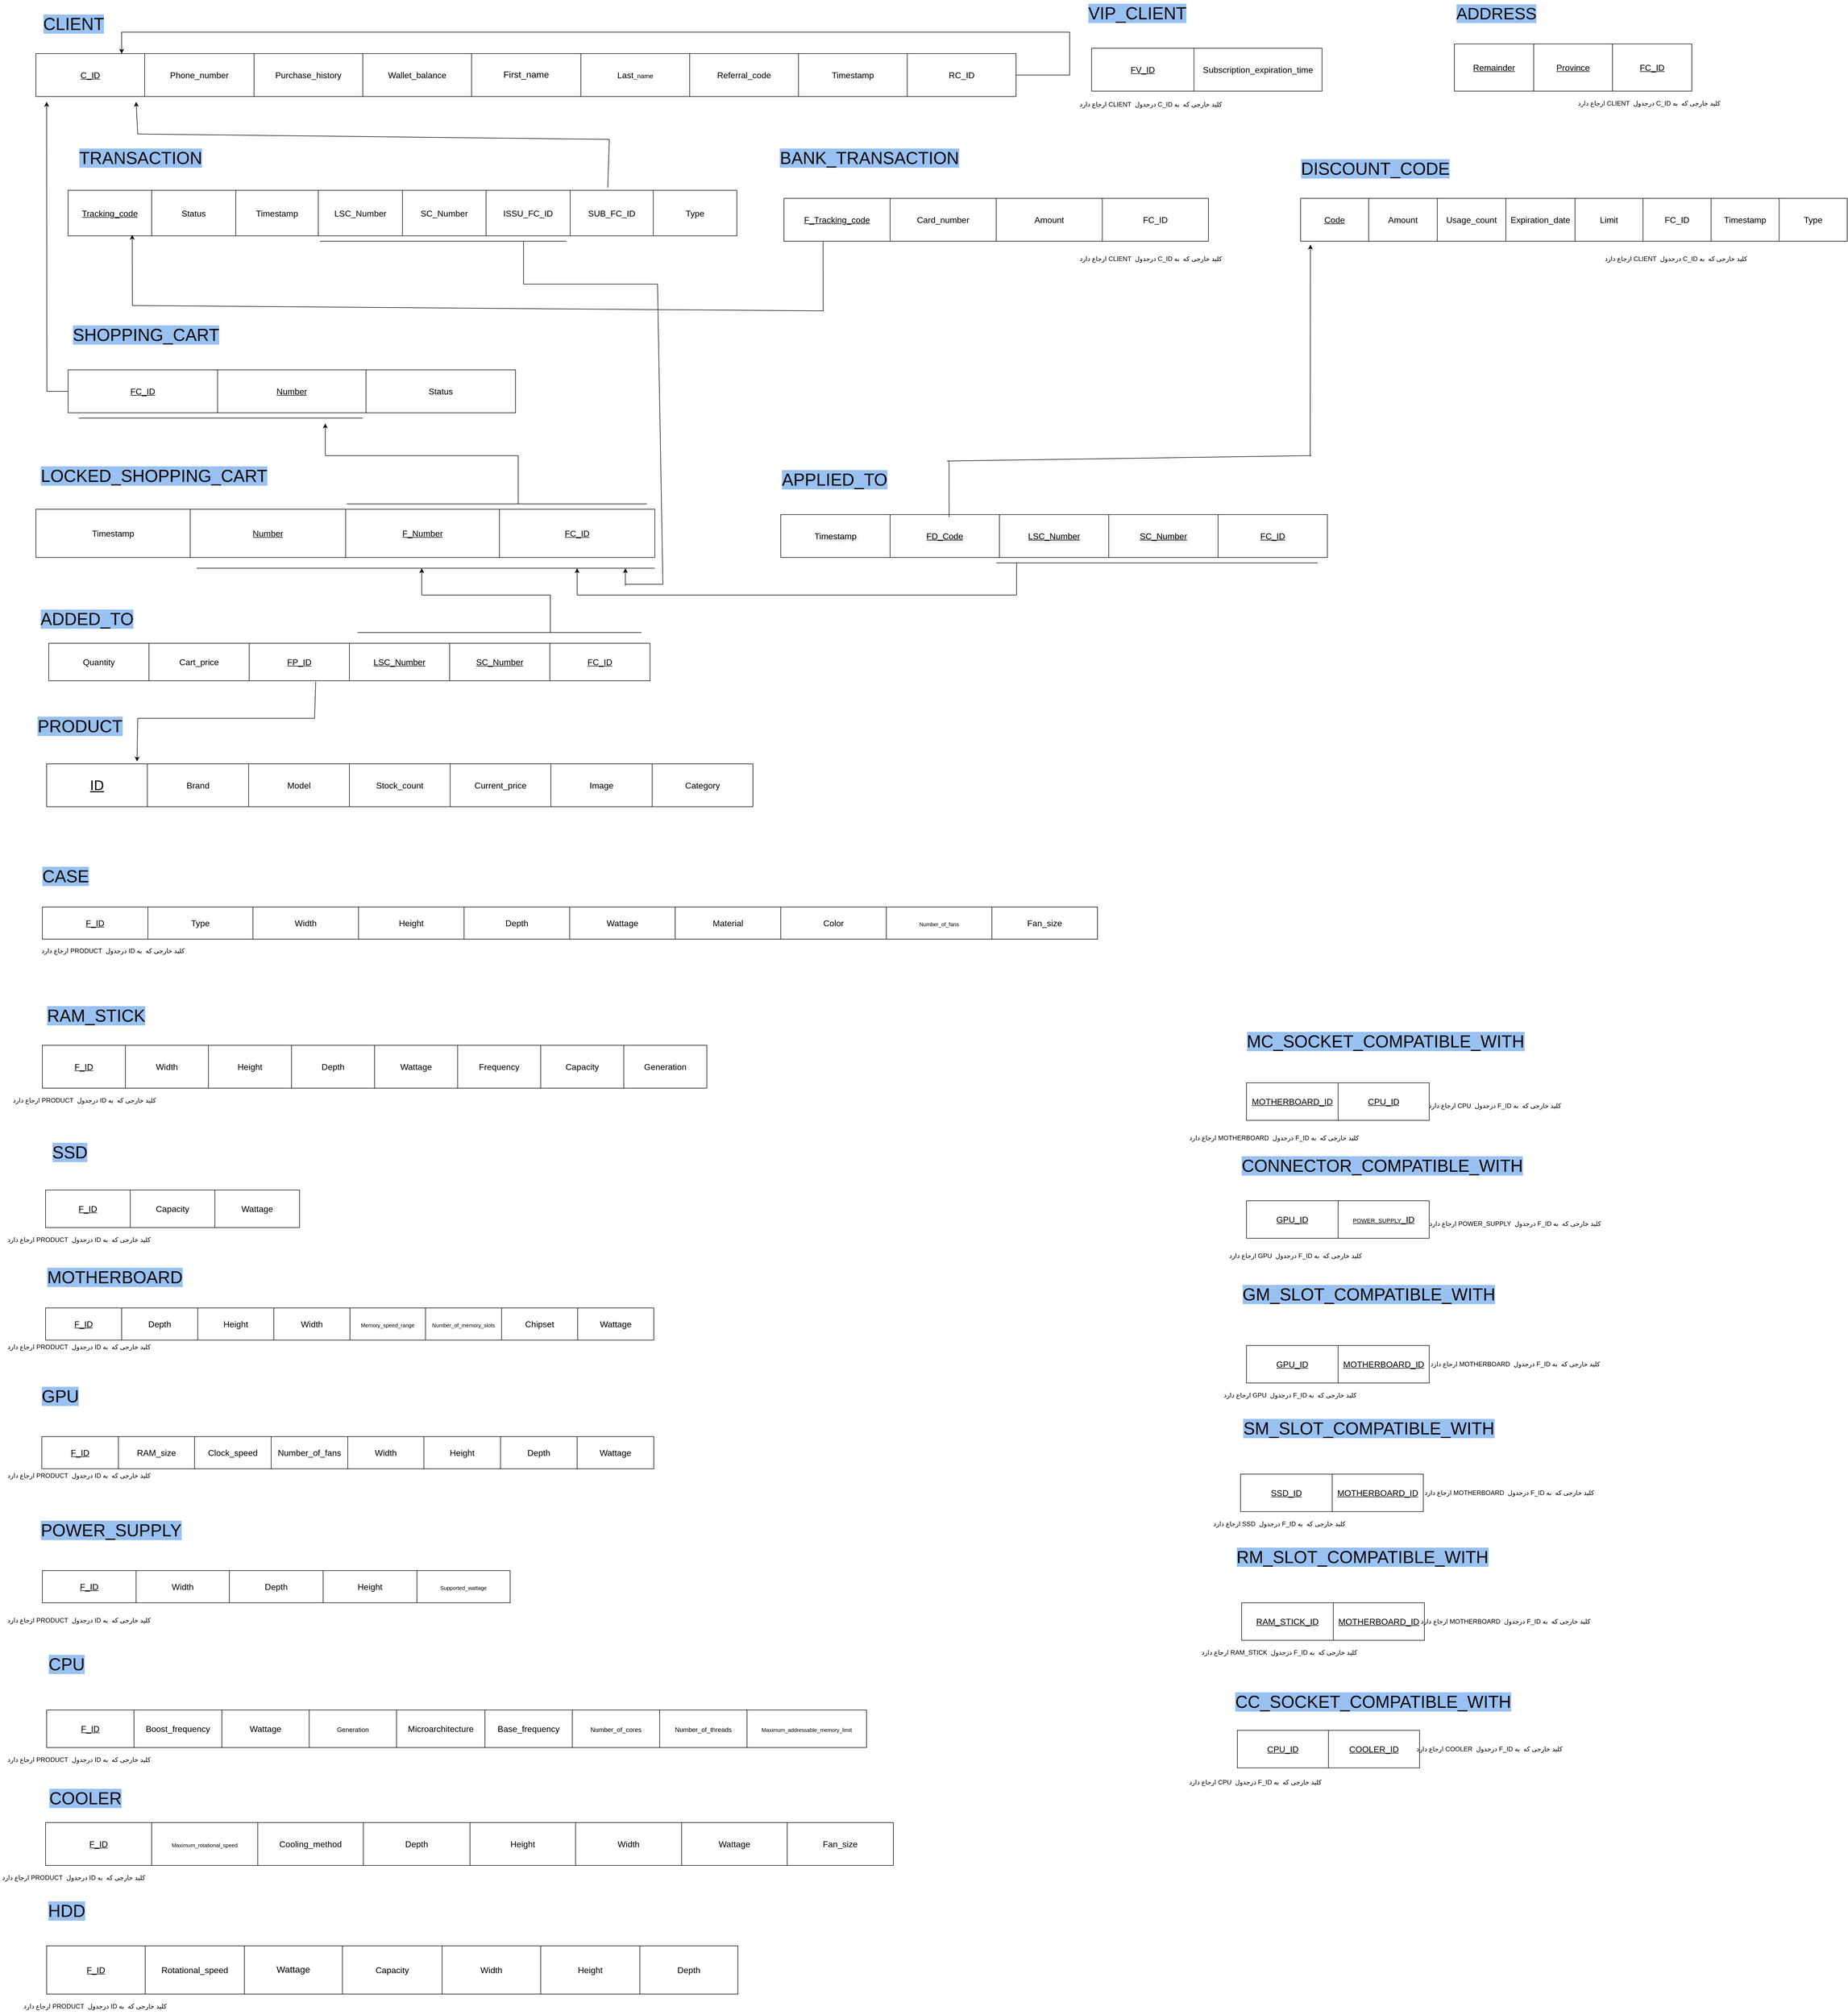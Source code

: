 <mxfile version="25.0.3">
  <diagram name="Page-1" id="unfXA8FlNYon-j27rp8C">
    <mxGraphModel dx="2560" dy="2133" grid="1" gridSize="10" guides="1" tooltips="1" connect="1" arrows="1" fold="1" page="1" pageScale="1" pageWidth="1400" pageHeight="850" math="0" shadow="0">
      <root>
        <mxCell id="0" />
        <mxCell id="1" parent="0" />
        <mxCell id="CV0nj1p-MBl6-TNDZYEt-18" value="&lt;span style=&quot;background-color: rgb(153, 193, 241);&quot;&gt;CLIENT&lt;/span&gt;" style="text;html=1;align=center;verticalAlign=middle;resizable=0;points=[];autosize=1;strokeColor=none;fillColor=none;fontSize=32;" parent="1" vertex="1">
          <mxGeometry x="70" y="-170" width="140" height="50" as="geometry" />
        </mxCell>
        <mxCell id="CV0nj1p-MBl6-TNDZYEt-22" value="&lt;font style=&quot;font-size: 32px; background-color: rgb(153, 193, 241);&quot;&gt;TRANSACTION&lt;/font&gt;" style="text;html=1;align=center;verticalAlign=middle;resizable=0;points=[];autosize=1;strokeColor=none;fillColor=none;" parent="1" vertex="1">
          <mxGeometry x="140" y="80" width="250" height="50" as="geometry" />
        </mxCell>
        <mxCell id="CV0nj1p-MBl6-TNDZYEt-23" value="" style="shape=table;startSize=0;container=1;collapsible=0;childLayout=tableLayout;fontSize=16;" parent="1" vertex="1">
          <mxGeometry x="130" y="165" width="1248" height="85" as="geometry" />
        </mxCell>
        <mxCell id="CV0nj1p-MBl6-TNDZYEt-24" value="" style="shape=tableRow;horizontal=0;startSize=0;swimlaneHead=0;swimlaneBody=0;strokeColor=inherit;top=0;left=0;bottom=0;right=0;collapsible=0;dropTarget=0;fillColor=none;points=[[0,0.5],[1,0.5]];portConstraint=eastwest;fontSize=16;" parent="CV0nj1p-MBl6-TNDZYEt-23" vertex="1">
          <mxGeometry width="1248" height="85" as="geometry" />
        </mxCell>
        <mxCell id="CV0nj1p-MBl6-TNDZYEt-25" value="&lt;u&gt;Tracking_code&lt;/u&gt;" style="shape=partialRectangle;html=1;whiteSpace=wrap;connectable=0;strokeColor=inherit;overflow=hidden;fillColor=none;top=0;left=0;bottom=0;right=0;pointerEvents=1;fontSize=16;" parent="CV0nj1p-MBl6-TNDZYEt-24" vertex="1">
          <mxGeometry width="156" height="85" as="geometry">
            <mxRectangle width="156" height="85" as="alternateBounds" />
          </mxGeometry>
        </mxCell>
        <mxCell id="CV0nj1p-MBl6-TNDZYEt-26" value="&lt;span style=&quot;&quot;&gt;Status&lt;/span&gt;" style="shape=partialRectangle;html=1;whiteSpace=wrap;connectable=0;strokeColor=inherit;overflow=hidden;fillColor=none;top=0;left=0;bottom=0;right=0;pointerEvents=1;fontSize=16;labelBackgroundColor=default;" parent="CV0nj1p-MBl6-TNDZYEt-24" vertex="1">
          <mxGeometry x="156" width="157" height="85" as="geometry">
            <mxRectangle width="157" height="85" as="alternateBounds" />
          </mxGeometry>
        </mxCell>
        <mxCell id="CV0nj1p-MBl6-TNDZYEt-27" value="&lt;span style=&quot;&quot;&gt;Timestamp&lt;/span&gt;" style="shape=partialRectangle;html=1;whiteSpace=wrap;connectable=0;strokeColor=inherit;overflow=hidden;fillColor=none;top=0;left=0;bottom=0;right=0;pointerEvents=1;fontSize=16;labelBackgroundColor=default;" parent="CV0nj1p-MBl6-TNDZYEt-24" vertex="1">
          <mxGeometry x="313" width="154" height="85" as="geometry">
            <mxRectangle width="154" height="85" as="alternateBounds" />
          </mxGeometry>
        </mxCell>
        <mxCell id="CV0nj1p-MBl6-TNDZYEt-36" value="LSC_Number" style="shape=partialRectangle;html=1;whiteSpace=wrap;connectable=0;strokeColor=inherit;overflow=hidden;fillColor=none;top=0;left=0;bottom=0;right=0;pointerEvents=1;fontSize=16;" parent="CV0nj1p-MBl6-TNDZYEt-24" vertex="1">
          <mxGeometry x="467" width="157" height="85" as="geometry">
            <mxRectangle width="157" height="85" as="alternateBounds" />
          </mxGeometry>
        </mxCell>
        <mxCell id="CV0nj1p-MBl6-TNDZYEt-37" value="SC_Number" style="shape=partialRectangle;html=1;whiteSpace=wrap;connectable=0;strokeColor=inherit;overflow=hidden;fillColor=none;top=0;left=0;bottom=0;right=0;pointerEvents=1;fontSize=16;" parent="CV0nj1p-MBl6-TNDZYEt-24" vertex="1">
          <mxGeometry x="624" width="156" height="85" as="geometry">
            <mxRectangle width="156" height="85" as="alternateBounds" />
          </mxGeometry>
        </mxCell>
        <mxCell id="CV0nj1p-MBl6-TNDZYEt-38" value="ISSU_FC_ID" style="shape=partialRectangle;html=1;whiteSpace=wrap;connectable=0;strokeColor=inherit;overflow=hidden;fillColor=none;top=0;left=0;bottom=0;right=0;pointerEvents=1;fontSize=16;" parent="CV0nj1p-MBl6-TNDZYEt-24" vertex="1">
          <mxGeometry x="780" width="157" height="85" as="geometry">
            <mxRectangle width="157" height="85" as="alternateBounds" />
          </mxGeometry>
        </mxCell>
        <mxCell id="CV0nj1p-MBl6-TNDZYEt-39" value="SUB_FC_ID" style="shape=partialRectangle;html=1;whiteSpace=wrap;connectable=0;strokeColor=inherit;overflow=hidden;fillColor=none;top=0;left=0;bottom=0;right=0;pointerEvents=1;fontSize=16;" parent="CV0nj1p-MBl6-TNDZYEt-24" vertex="1">
          <mxGeometry x="937" width="155" height="85" as="geometry">
            <mxRectangle width="155" height="85" as="alternateBounds" />
          </mxGeometry>
        </mxCell>
        <mxCell id="ULDEpZp45Wt4dGmiCeXJ-34" value="Type" style="shape=partialRectangle;html=1;whiteSpace=wrap;connectable=0;strokeColor=inherit;overflow=hidden;fillColor=none;top=0;left=0;bottom=0;right=0;pointerEvents=1;fontSize=16;" parent="CV0nj1p-MBl6-TNDZYEt-24" vertex="1">
          <mxGeometry x="1092" width="156" height="85" as="geometry">
            <mxRectangle width="156" height="85" as="alternateBounds" />
          </mxGeometry>
        </mxCell>
        <mxCell id="CV0nj1p-MBl6-TNDZYEt-43" value="&lt;font style=&quot;font-size: 32px; background-color: rgb(153, 193, 241);&quot;&gt;DISCOUNT_CODE&lt;/font&gt;" style="text;html=1;align=center;verticalAlign=middle;resizable=0;points=[];autosize=1;strokeColor=none;fillColor=none;" parent="1" vertex="1">
          <mxGeometry x="2419" y="100" width="300" height="50" as="geometry" />
        </mxCell>
        <mxCell id="CV0nj1p-MBl6-TNDZYEt-44" value="" style="shape=table;startSize=0;container=1;collapsible=0;childLayout=tableLayout;fontSize=16;" parent="1" vertex="1">
          <mxGeometry x="2430" y="180" width="1020" height="80" as="geometry" />
        </mxCell>
        <mxCell id="CV0nj1p-MBl6-TNDZYEt-45" value="" style="shape=tableRow;horizontal=0;startSize=0;swimlaneHead=0;swimlaneBody=0;strokeColor=inherit;top=0;left=0;bottom=0;right=0;collapsible=0;dropTarget=0;fillColor=none;points=[[0,0.5],[1,0.5]];portConstraint=eastwest;fontSize=16;" parent="CV0nj1p-MBl6-TNDZYEt-44" vertex="1">
          <mxGeometry width="1020" height="80" as="geometry" />
        </mxCell>
        <mxCell id="CV0nj1p-MBl6-TNDZYEt-46" value="&lt;u&gt;Code&lt;/u&gt;" style="shape=partialRectangle;html=1;whiteSpace=wrap;connectable=0;strokeColor=inherit;overflow=hidden;fillColor=none;top=0;left=0;bottom=0;right=0;pointerEvents=1;fontSize=16;" parent="CV0nj1p-MBl6-TNDZYEt-45" vertex="1">
          <mxGeometry width="127" height="80" as="geometry">
            <mxRectangle width="127" height="80" as="alternateBounds" />
          </mxGeometry>
        </mxCell>
        <mxCell id="CV0nj1p-MBl6-TNDZYEt-47" value="&lt;span style=&quot;&quot;&gt;Amount&lt;/span&gt;" style="shape=partialRectangle;html=1;whiteSpace=wrap;connectable=0;strokeColor=inherit;overflow=hidden;fillColor=none;top=0;left=0;bottom=0;right=0;pointerEvents=1;fontSize=16;labelBackgroundColor=default;" parent="CV0nj1p-MBl6-TNDZYEt-45" vertex="1">
          <mxGeometry x="127" width="128" height="80" as="geometry">
            <mxRectangle width="128" height="80" as="alternateBounds" />
          </mxGeometry>
        </mxCell>
        <mxCell id="CV0nj1p-MBl6-TNDZYEt-57" value="&lt;span style=&quot;&quot;&gt;Usage_count&lt;/span&gt;" style="shape=partialRectangle;html=1;whiteSpace=wrap;connectable=0;strokeColor=inherit;overflow=hidden;fillColor=none;top=0;left=0;bottom=0;right=0;pointerEvents=1;fontSize=16;labelBackgroundColor=default;" parent="CV0nj1p-MBl6-TNDZYEt-45" vertex="1">
          <mxGeometry x="255" width="128" height="80" as="geometry">
            <mxRectangle width="128" height="80" as="alternateBounds" />
          </mxGeometry>
        </mxCell>
        <mxCell id="CV0nj1p-MBl6-TNDZYEt-58" value="&lt;span style=&quot;&quot;&gt;Expiration_date&lt;/span&gt;" style="shape=partialRectangle;html=1;whiteSpace=wrap;connectable=0;strokeColor=inherit;overflow=hidden;fillColor=none;top=0;left=0;bottom=0;right=0;pointerEvents=1;fontSize=16;labelBackgroundColor=default;" parent="CV0nj1p-MBl6-TNDZYEt-45" vertex="1">
          <mxGeometry x="383" width="129" height="80" as="geometry">
            <mxRectangle width="129" height="80" as="alternateBounds" />
          </mxGeometry>
        </mxCell>
        <mxCell id="CV0nj1p-MBl6-TNDZYEt-59" value="&lt;span style=&quot;&quot;&gt;Limit&lt;/span&gt;" style="shape=partialRectangle;html=1;whiteSpace=wrap;connectable=0;strokeColor=inherit;overflow=hidden;fillColor=none;top=0;left=0;bottom=0;right=0;pointerEvents=1;fontSize=16;labelBackgroundColor=default;" parent="CV0nj1p-MBl6-TNDZYEt-45" vertex="1">
          <mxGeometry x="512" width="127" height="80" as="geometry">
            <mxRectangle width="127" height="80" as="alternateBounds" />
          </mxGeometry>
        </mxCell>
        <mxCell id="m6St6NsRdLUoVX5ji24v-147" value="FC_ID" style="shape=partialRectangle;html=1;whiteSpace=wrap;connectable=0;strokeColor=inherit;overflow=hidden;fillColor=none;top=0;left=0;bottom=0;right=0;pointerEvents=1;fontSize=16;" parent="CV0nj1p-MBl6-TNDZYEt-45" vertex="1">
          <mxGeometry x="639" width="127" height="80" as="geometry">
            <mxRectangle width="127" height="80" as="alternateBounds" />
          </mxGeometry>
        </mxCell>
        <mxCell id="ULDEpZp45Wt4dGmiCeXJ-16" value="&lt;span style=&quot;&quot;&gt;Timestamp&lt;/span&gt;" style="shape=partialRectangle;html=1;whiteSpace=wrap;connectable=0;strokeColor=inherit;overflow=hidden;fillColor=none;top=0;left=0;bottom=0;right=0;pointerEvents=1;fontSize=16;labelBackgroundColor=default;" parent="CV0nj1p-MBl6-TNDZYEt-45" vertex="1">
          <mxGeometry x="766" width="127" height="80" as="geometry">
            <mxRectangle width="127" height="80" as="alternateBounds" />
          </mxGeometry>
        </mxCell>
        <mxCell id="ULDEpZp45Wt4dGmiCeXJ-17" value="Type" style="shape=partialRectangle;html=1;whiteSpace=wrap;connectable=0;strokeColor=inherit;overflow=hidden;fillColor=none;top=0;left=0;bottom=0;right=0;pointerEvents=1;fontSize=16;" parent="CV0nj1p-MBl6-TNDZYEt-45" vertex="1">
          <mxGeometry x="893" width="127" height="80" as="geometry">
            <mxRectangle width="127" height="80" as="alternateBounds" />
          </mxGeometry>
        </mxCell>
        <mxCell id="CV0nj1p-MBl6-TNDZYEt-63" value="&lt;font style=&quot;font-size: 32px; background-color: rgb(153, 193, 241);&quot;&gt;CASE&lt;/font&gt;" style="text;html=1;align=center;verticalAlign=middle;resizable=0;points=[];autosize=1;strokeColor=none;fillColor=none;" parent="1" vertex="1">
          <mxGeometry x="70" y="1420" width="110" height="50" as="geometry" />
        </mxCell>
        <mxCell id="CV0nj1p-MBl6-TNDZYEt-64" value="" style="shape=table;startSize=0;container=1;collapsible=0;childLayout=tableLayout;fontSize=16;" parent="1" vertex="1">
          <mxGeometry x="82" y="1502" width="1969" height="60" as="geometry" />
        </mxCell>
        <mxCell id="CV0nj1p-MBl6-TNDZYEt-65" value="" style="shape=tableRow;horizontal=0;startSize=0;swimlaneHead=0;swimlaneBody=0;strokeColor=inherit;top=0;left=0;bottom=0;right=0;collapsible=0;dropTarget=0;fillColor=none;points=[[0,0.5],[1,0.5]];portConstraint=eastwest;fontSize=16;" parent="CV0nj1p-MBl6-TNDZYEt-64" vertex="1">
          <mxGeometry width="1969" height="60" as="geometry" />
        </mxCell>
        <mxCell id="CV0nj1p-MBl6-TNDZYEt-66" value="&lt;u&gt;F_ID&lt;/u&gt;" style="shape=partialRectangle;html=1;whiteSpace=wrap;connectable=0;strokeColor=inherit;overflow=hidden;fillColor=none;top=0;left=0;bottom=0;right=0;pointerEvents=1;fontSize=16;" parent="CV0nj1p-MBl6-TNDZYEt-65" vertex="1">
          <mxGeometry width="197" height="60" as="geometry">
            <mxRectangle width="197" height="60" as="alternateBounds" />
          </mxGeometry>
        </mxCell>
        <mxCell id="CV0nj1p-MBl6-TNDZYEt-67" value="&lt;span style=&quot;&quot;&gt;Type&lt;/span&gt;" style="shape=partialRectangle;html=1;whiteSpace=wrap;connectable=0;strokeColor=inherit;overflow=hidden;fillColor=none;top=0;left=0;bottom=0;right=0;pointerEvents=1;fontSize=16;labelBackgroundColor=default;" parent="CV0nj1p-MBl6-TNDZYEt-65" vertex="1">
          <mxGeometry x="197" width="196" height="60" as="geometry">
            <mxRectangle width="196" height="60" as="alternateBounds" />
          </mxGeometry>
        </mxCell>
        <mxCell id="CV0nj1p-MBl6-TNDZYEt-68" value="&lt;span style=&quot;&quot;&gt;Width&lt;br&gt;&lt;/span&gt;" style="shape=partialRectangle;html=1;whiteSpace=wrap;connectable=0;strokeColor=inherit;overflow=hidden;fillColor=none;top=0;left=0;bottom=0;right=0;pointerEvents=1;fontSize=16;labelBackgroundColor=default;" parent="CV0nj1p-MBl6-TNDZYEt-65" vertex="1">
          <mxGeometry x="393" width="197" height="60" as="geometry">
            <mxRectangle width="197" height="60" as="alternateBounds" />
          </mxGeometry>
        </mxCell>
        <mxCell id="CV0nj1p-MBl6-TNDZYEt-77" value="&lt;span style=&quot;&quot;&gt;Height&lt;br&gt;&lt;/span&gt;" style="shape=partialRectangle;html=1;whiteSpace=wrap;connectable=0;strokeColor=inherit;overflow=hidden;fillColor=none;top=0;left=0;bottom=0;right=0;pointerEvents=1;fontSize=16;labelBackgroundColor=default;" parent="CV0nj1p-MBl6-TNDZYEt-65" vertex="1">
          <mxGeometry x="590" width="197" height="60" as="geometry">
            <mxRectangle width="197" height="60" as="alternateBounds" />
          </mxGeometry>
        </mxCell>
        <mxCell id="CV0nj1p-MBl6-TNDZYEt-78" value="&lt;span style=&quot;&quot;&gt;Depth&lt;/span&gt;" style="shape=partialRectangle;html=1;whiteSpace=wrap;connectable=0;strokeColor=inherit;overflow=hidden;fillColor=none;top=0;left=0;bottom=0;right=0;pointerEvents=1;fontSize=16;labelBackgroundColor=default;" parent="CV0nj1p-MBl6-TNDZYEt-65" vertex="1">
          <mxGeometry x="787" width="197" height="60" as="geometry">
            <mxRectangle width="197" height="60" as="alternateBounds" />
          </mxGeometry>
        </mxCell>
        <mxCell id="CV0nj1p-MBl6-TNDZYEt-79" value="&lt;span style=&quot;&quot;&gt;Wattage&lt;/span&gt;" style="shape=partialRectangle;html=1;whiteSpace=wrap;connectable=0;strokeColor=inherit;overflow=hidden;fillColor=none;top=0;left=0;bottom=0;right=0;pointerEvents=1;fontSize=16;labelBackgroundColor=default;" parent="CV0nj1p-MBl6-TNDZYEt-65" vertex="1">
          <mxGeometry x="984" width="197" height="60" as="geometry">
            <mxRectangle width="197" height="60" as="alternateBounds" />
          </mxGeometry>
        </mxCell>
        <mxCell id="CV0nj1p-MBl6-TNDZYEt-80" value="&lt;span style=&quot;&quot;&gt;Material&lt;/span&gt;" style="shape=partialRectangle;html=1;whiteSpace=wrap;connectable=0;strokeColor=inherit;overflow=hidden;fillColor=none;top=0;left=0;bottom=0;right=0;pointerEvents=1;fontSize=16;labelBackgroundColor=default;" parent="CV0nj1p-MBl6-TNDZYEt-65" vertex="1">
          <mxGeometry x="1181" width="197" height="60" as="geometry">
            <mxRectangle width="197" height="60" as="alternateBounds" />
          </mxGeometry>
        </mxCell>
        <mxCell id="CV0nj1p-MBl6-TNDZYEt-81" value="&lt;span style=&quot;&quot;&gt;Color&lt;br&gt;&lt;/span&gt;" style="shape=partialRectangle;html=1;whiteSpace=wrap;connectable=0;strokeColor=inherit;overflow=hidden;fillColor=none;top=0;left=0;bottom=0;right=0;pointerEvents=1;fontSize=16;labelBackgroundColor=default;" parent="CV0nj1p-MBl6-TNDZYEt-65" vertex="1">
          <mxGeometry x="1378" width="197" height="60" as="geometry">
            <mxRectangle width="197" height="60" as="alternateBounds" />
          </mxGeometry>
        </mxCell>
        <mxCell id="CV0nj1p-MBl6-TNDZYEt-82" value="&lt;font style=&quot;font-size: 10px;&quot;&gt;Number_of_fans&lt;/font&gt;" style="shape=partialRectangle;html=1;whiteSpace=wrap;connectable=0;strokeColor=inherit;overflow=hidden;fillColor=none;top=0;left=0;bottom=0;right=0;pointerEvents=1;fontSize=16;labelBackgroundColor=default;" parent="CV0nj1p-MBl6-TNDZYEt-65" vertex="1">
          <mxGeometry x="1575" width="197" height="60" as="geometry">
            <mxRectangle width="197" height="60" as="alternateBounds" />
          </mxGeometry>
        </mxCell>
        <mxCell id="CV0nj1p-MBl6-TNDZYEt-83" value="&lt;span style=&quot;&quot;&gt;Fan_size&lt;/span&gt;" style="shape=partialRectangle;html=1;whiteSpace=wrap;connectable=0;strokeColor=inherit;overflow=hidden;fillColor=none;top=0;left=0;bottom=0;right=0;pointerEvents=1;fontSize=16;labelBackgroundColor=default;" parent="CV0nj1p-MBl6-TNDZYEt-65" vertex="1">
          <mxGeometry x="1772" width="197" height="60" as="geometry">
            <mxRectangle width="197" height="60" as="alternateBounds" />
          </mxGeometry>
        </mxCell>
        <mxCell id="CV0nj1p-MBl6-TNDZYEt-84" value="&lt;span style=&quot;background-color: rgb(153, 193, 241);&quot;&gt;RAM_STICK&lt;/span&gt;" style="text;html=1;align=center;verticalAlign=middle;resizable=0;points=[];autosize=1;strokeColor=none;fillColor=none;fontSize=32;" parent="1" vertex="1">
          <mxGeometry x="82" y="1680" width="200" height="50" as="geometry" />
        </mxCell>
        <mxCell id="CV0nj1p-MBl6-TNDZYEt-85" value="" style="shape=table;startSize=0;container=1;collapsible=0;childLayout=tableLayout;fontSize=16;" parent="1" vertex="1">
          <mxGeometry x="82" y="1760" width="1240" height="80" as="geometry" />
        </mxCell>
        <mxCell id="CV0nj1p-MBl6-TNDZYEt-86" value="" style="shape=tableRow;horizontal=0;startSize=0;swimlaneHead=0;swimlaneBody=0;strokeColor=inherit;top=0;left=0;bottom=0;right=0;collapsible=0;dropTarget=0;fillColor=none;points=[[0,0.5],[1,0.5]];portConstraint=eastwest;fontSize=16;" parent="CV0nj1p-MBl6-TNDZYEt-85" vertex="1">
          <mxGeometry width="1240" height="80" as="geometry" />
        </mxCell>
        <mxCell id="CV0nj1p-MBl6-TNDZYEt-87" value="&lt;u&gt;F_ID&lt;/u&gt;" style="shape=partialRectangle;html=1;whiteSpace=wrap;connectable=0;strokeColor=inherit;overflow=hidden;fillColor=none;top=0;left=0;bottom=0;right=0;pointerEvents=1;fontSize=16;" parent="CV0nj1p-MBl6-TNDZYEt-86" vertex="1">
          <mxGeometry width="155" height="80" as="geometry">
            <mxRectangle width="155" height="80" as="alternateBounds" />
          </mxGeometry>
        </mxCell>
        <mxCell id="CV0nj1p-MBl6-TNDZYEt-88" value="&lt;span style=&quot;&quot;&gt;Width&lt;br&gt;&lt;/span&gt;" style="shape=partialRectangle;html=1;whiteSpace=wrap;connectable=0;strokeColor=inherit;overflow=hidden;fillColor=none;top=0;left=0;bottom=0;right=0;pointerEvents=1;fontSize=16;labelBackgroundColor=default;" parent="CV0nj1p-MBl6-TNDZYEt-86" vertex="1">
          <mxGeometry x="155" width="155" height="80" as="geometry">
            <mxRectangle width="155" height="80" as="alternateBounds" />
          </mxGeometry>
        </mxCell>
        <mxCell id="CV0nj1p-MBl6-TNDZYEt-98" value="&lt;span style=&quot;&quot;&gt;Height&lt;br&gt;&lt;/span&gt;" style="shape=partialRectangle;html=1;whiteSpace=wrap;connectable=0;strokeColor=inherit;overflow=hidden;fillColor=none;top=0;left=0;bottom=0;right=0;pointerEvents=1;fontSize=16;labelBackgroundColor=default;" parent="CV0nj1p-MBl6-TNDZYEt-86" vertex="1">
          <mxGeometry x="310" width="155" height="80" as="geometry">
            <mxRectangle width="155" height="80" as="alternateBounds" />
          </mxGeometry>
        </mxCell>
        <mxCell id="CV0nj1p-MBl6-TNDZYEt-99" value="&lt;span style=&quot;&quot;&gt;Depth&lt;br&gt;&lt;/span&gt;" style="shape=partialRectangle;html=1;whiteSpace=wrap;connectable=0;strokeColor=inherit;overflow=hidden;fillColor=none;top=0;left=0;bottom=0;right=0;pointerEvents=1;fontSize=16;labelBackgroundColor=default;" parent="CV0nj1p-MBl6-TNDZYEt-86" vertex="1">
          <mxGeometry x="465" width="155" height="80" as="geometry">
            <mxRectangle width="155" height="80" as="alternateBounds" />
          </mxGeometry>
        </mxCell>
        <mxCell id="CV0nj1p-MBl6-TNDZYEt-100" value="&lt;span style=&quot;&quot;&gt;Wattage&lt;/span&gt;" style="shape=partialRectangle;html=1;whiteSpace=wrap;connectable=0;strokeColor=inherit;overflow=hidden;fillColor=none;top=0;left=0;bottom=0;right=0;pointerEvents=1;fontSize=16;labelBackgroundColor=default;" parent="CV0nj1p-MBl6-TNDZYEt-86" vertex="1">
          <mxGeometry x="620" width="155" height="80" as="geometry">
            <mxRectangle width="155" height="80" as="alternateBounds" />
          </mxGeometry>
        </mxCell>
        <mxCell id="CV0nj1p-MBl6-TNDZYEt-101" value="&lt;span style=&quot;&quot;&gt;Frequency&lt;/span&gt;" style="shape=partialRectangle;html=1;whiteSpace=wrap;connectable=0;strokeColor=inherit;overflow=hidden;fillColor=none;top=0;left=0;bottom=0;right=0;pointerEvents=1;fontSize=16;labelBackgroundColor=default;" parent="CV0nj1p-MBl6-TNDZYEt-86" vertex="1">
          <mxGeometry x="775" width="155" height="80" as="geometry">
            <mxRectangle width="155" height="80" as="alternateBounds" />
          </mxGeometry>
        </mxCell>
        <mxCell id="CV0nj1p-MBl6-TNDZYEt-102" value="&lt;span style=&quot;&quot;&gt;Capacity&lt;/span&gt;" style="shape=partialRectangle;html=1;whiteSpace=wrap;connectable=0;strokeColor=inherit;overflow=hidden;fillColor=none;top=0;left=0;bottom=0;right=0;pointerEvents=1;fontSize=16;labelBackgroundColor=default;" parent="CV0nj1p-MBl6-TNDZYEt-86" vertex="1">
          <mxGeometry x="930" width="155" height="80" as="geometry">
            <mxRectangle width="155" height="80" as="alternateBounds" />
          </mxGeometry>
        </mxCell>
        <mxCell id="ULDEpZp45Wt4dGmiCeXJ-1" value="&lt;span style=&quot;&quot;&gt;Generation&lt;/span&gt;" style="shape=partialRectangle;html=1;whiteSpace=wrap;connectable=0;strokeColor=inherit;overflow=hidden;fillColor=none;top=0;left=0;bottom=0;right=0;pointerEvents=1;fontSize=16;labelBackgroundColor=default;" parent="CV0nj1p-MBl6-TNDZYEt-86" vertex="1">
          <mxGeometry x="1085" width="155" height="80" as="geometry">
            <mxRectangle width="155" height="80" as="alternateBounds" />
          </mxGeometry>
        </mxCell>
        <mxCell id="CV0nj1p-MBl6-TNDZYEt-105" value="&lt;span style=&quot;background-color: rgb(153, 193, 241);&quot;&gt;SSD&lt;/span&gt;" style="text;html=1;align=center;verticalAlign=middle;resizable=0;points=[];autosize=1;strokeColor=none;fillColor=none;fontSize=32;" parent="1" vertex="1">
          <mxGeometry x="88" y="1935" width="90" height="50" as="geometry" />
        </mxCell>
        <mxCell id="CV0nj1p-MBl6-TNDZYEt-106" value="" style="shape=table;startSize=0;container=1;collapsible=0;childLayout=tableLayout;fontSize=16;" parent="1" vertex="1">
          <mxGeometry x="88" y="2030" width="474" height="70" as="geometry" />
        </mxCell>
        <mxCell id="CV0nj1p-MBl6-TNDZYEt-107" value="" style="shape=tableRow;horizontal=0;startSize=0;swimlaneHead=0;swimlaneBody=0;strokeColor=inherit;top=0;left=0;bottom=0;right=0;collapsible=0;dropTarget=0;fillColor=none;points=[[0,0.5],[1,0.5]];portConstraint=eastwest;fontSize=16;" parent="CV0nj1p-MBl6-TNDZYEt-106" vertex="1">
          <mxGeometry width="474" height="70" as="geometry" />
        </mxCell>
        <mxCell id="CV0nj1p-MBl6-TNDZYEt-108" value="&lt;u&gt;F_ID&lt;/u&gt;" style="shape=partialRectangle;html=1;whiteSpace=wrap;connectable=0;strokeColor=inherit;overflow=hidden;fillColor=none;top=0;left=0;bottom=0;right=0;pointerEvents=1;fontSize=16;" parent="CV0nj1p-MBl6-TNDZYEt-107" vertex="1">
          <mxGeometry width="158" height="70" as="geometry">
            <mxRectangle width="158" height="70" as="alternateBounds" />
          </mxGeometry>
        </mxCell>
        <mxCell id="CV0nj1p-MBl6-TNDZYEt-109" value="&lt;span style=&quot;&quot;&gt;Capacity&lt;/span&gt;" style="shape=partialRectangle;html=1;whiteSpace=wrap;connectable=0;strokeColor=inherit;overflow=hidden;fillColor=none;top=0;left=0;bottom=0;right=0;pointerEvents=1;fontSize=16;labelBackgroundColor=default;" parent="CV0nj1p-MBl6-TNDZYEt-107" vertex="1">
          <mxGeometry x="158" width="158" height="70" as="geometry">
            <mxRectangle width="158" height="70" as="alternateBounds" />
          </mxGeometry>
        </mxCell>
        <mxCell id="CV0nj1p-MBl6-TNDZYEt-110" value="&lt;span style=&quot;&quot;&gt;Wattage&lt;/span&gt;" style="shape=partialRectangle;html=1;whiteSpace=wrap;connectable=0;strokeColor=inherit;overflow=hidden;fillColor=none;top=0;left=0;bottom=0;right=0;pointerEvents=1;fontSize=16;labelBackgroundColor=default;" parent="CV0nj1p-MBl6-TNDZYEt-107" vertex="1">
          <mxGeometry x="316" width="158" height="70" as="geometry">
            <mxRectangle width="158" height="70" as="alternateBounds" />
          </mxGeometry>
        </mxCell>
        <mxCell id="CV0nj1p-MBl6-TNDZYEt-119" value="&lt;span style=&quot;background-color: rgb(153, 193, 241);&quot;&gt;MOTHERBOARD&lt;/span&gt;" style="text;html=1;align=center;verticalAlign=middle;resizable=0;points=[];autosize=1;strokeColor=none;fillColor=none;fontSize=32;" parent="1" vertex="1">
          <mxGeometry x="82" y="2168" width="270" height="50" as="geometry" />
        </mxCell>
        <mxCell id="CV0nj1p-MBl6-TNDZYEt-120" value="" style="shape=table;startSize=0;container=1;collapsible=0;childLayout=tableLayout;fontSize=16;" parent="1" vertex="1">
          <mxGeometry x="88" y="2250" width="1135" height="60" as="geometry" />
        </mxCell>
        <mxCell id="CV0nj1p-MBl6-TNDZYEt-121" value="" style="shape=tableRow;horizontal=0;startSize=0;swimlaneHead=0;swimlaneBody=0;strokeColor=inherit;top=0;left=0;bottom=0;right=0;collapsible=0;dropTarget=0;fillColor=none;points=[[0,0.5],[1,0.5]];portConstraint=eastwest;fontSize=16;" parent="CV0nj1p-MBl6-TNDZYEt-120" vertex="1">
          <mxGeometry width="1135" height="60" as="geometry" />
        </mxCell>
        <mxCell id="CV0nj1p-MBl6-TNDZYEt-122" value="&lt;u&gt;F_ID&lt;/u&gt;" style="shape=partialRectangle;html=1;whiteSpace=wrap;connectable=0;strokeColor=inherit;overflow=hidden;fillColor=none;top=0;left=0;bottom=0;right=0;pointerEvents=1;fontSize=16;" parent="CV0nj1p-MBl6-TNDZYEt-121" vertex="1">
          <mxGeometry width="142" height="60" as="geometry">
            <mxRectangle width="142" height="60" as="alternateBounds" />
          </mxGeometry>
        </mxCell>
        <mxCell id="CV0nj1p-MBl6-TNDZYEt-123" value="&lt;span style=&quot;&quot;&gt;Depth&lt;br&gt;&lt;/span&gt;" style="shape=partialRectangle;html=1;whiteSpace=wrap;connectable=0;strokeColor=inherit;overflow=hidden;fillColor=none;top=0;left=0;bottom=0;right=0;pointerEvents=1;fontSize=16;labelBackgroundColor=default;" parent="CV0nj1p-MBl6-TNDZYEt-121" vertex="1">
          <mxGeometry x="142" width="142" height="60" as="geometry">
            <mxRectangle width="142" height="60" as="alternateBounds" />
          </mxGeometry>
        </mxCell>
        <mxCell id="CV0nj1p-MBl6-TNDZYEt-124" value="&lt;span style=&quot;&quot;&gt;Height&lt;br&gt;&lt;/span&gt;" style="shape=partialRectangle;html=1;whiteSpace=wrap;connectable=0;strokeColor=inherit;overflow=hidden;fillColor=none;top=0;left=0;bottom=0;right=0;pointerEvents=1;fontSize=16;labelBackgroundColor=default;" parent="CV0nj1p-MBl6-TNDZYEt-121" vertex="1">
          <mxGeometry x="284" width="142" height="60" as="geometry">
            <mxRectangle width="142" height="60" as="alternateBounds" />
          </mxGeometry>
        </mxCell>
        <mxCell id="CV0nj1p-MBl6-TNDZYEt-133" value="&lt;span style=&quot;&quot;&gt;Width&lt;/span&gt;" style="shape=partialRectangle;html=1;whiteSpace=wrap;connectable=0;strokeColor=inherit;overflow=hidden;fillColor=none;top=0;left=0;bottom=0;right=0;pointerEvents=1;fontSize=16;labelBackgroundColor=default;" parent="CV0nj1p-MBl6-TNDZYEt-121" vertex="1">
          <mxGeometry x="426" width="142" height="60" as="geometry">
            <mxRectangle width="142" height="60" as="alternateBounds" />
          </mxGeometry>
        </mxCell>
        <mxCell id="CV0nj1p-MBl6-TNDZYEt-134" value="&lt;font style=&quot;font-size: 10px;&quot;&gt;Memory_speed&lt;/font&gt;&lt;font style=&quot;font-size: 10px;&quot;&gt;_range&lt;/font&gt;" style="shape=partialRectangle;html=1;whiteSpace=wrap;connectable=0;strokeColor=inherit;overflow=hidden;fillColor=none;top=0;left=0;bottom=0;right=0;pointerEvents=1;fontSize=16;labelBackgroundColor=default;" parent="CV0nj1p-MBl6-TNDZYEt-121" vertex="1">
          <mxGeometry x="568" width="141" height="60" as="geometry">
            <mxRectangle width="141" height="60" as="alternateBounds" />
          </mxGeometry>
        </mxCell>
        <mxCell id="CV0nj1p-MBl6-TNDZYEt-135" value="&lt;font style=&quot;font-size: 10px;&quot;&gt;Number_of_memory_&lt;font style=&quot;font-size: 10px;&quot;&gt;slots&lt;/font&gt;&lt;/font&gt;" style="shape=partialRectangle;html=1;whiteSpace=wrap;connectable=0;strokeColor=inherit;overflow=hidden;fillColor=none;top=0;left=0;bottom=0;right=0;pointerEvents=1;fontSize=16;labelBackgroundColor=default;" parent="CV0nj1p-MBl6-TNDZYEt-121" vertex="1">
          <mxGeometry x="709" width="142" height="60" as="geometry">
            <mxRectangle width="142" height="60" as="alternateBounds" />
          </mxGeometry>
        </mxCell>
        <mxCell id="CV0nj1p-MBl6-TNDZYEt-136" value="&lt;span style=&quot;&quot;&gt;Chipset&lt;/span&gt;" style="shape=partialRectangle;html=1;whiteSpace=wrap;connectable=0;strokeColor=inherit;overflow=hidden;fillColor=none;top=0;left=0;bottom=0;right=0;pointerEvents=1;fontSize=16;labelBackgroundColor=default;" parent="CV0nj1p-MBl6-TNDZYEt-121" vertex="1">
          <mxGeometry x="851" width="142" height="60" as="geometry">
            <mxRectangle width="142" height="60" as="alternateBounds" />
          </mxGeometry>
        </mxCell>
        <mxCell id="CV0nj1p-MBl6-TNDZYEt-137" value="&lt;span style=&quot;&quot;&gt;Wattage&lt;/span&gt;" style="shape=partialRectangle;html=1;whiteSpace=wrap;connectable=0;strokeColor=inherit;overflow=hidden;fillColor=none;top=0;left=0;bottom=0;right=0;pointerEvents=1;fontSize=16;labelBackgroundColor=default;" parent="CV0nj1p-MBl6-TNDZYEt-121" vertex="1">
          <mxGeometry x="993" width="142" height="60" as="geometry">
            <mxRectangle width="142" height="60" as="alternateBounds" />
          </mxGeometry>
        </mxCell>
        <mxCell id="CV0nj1p-MBl6-TNDZYEt-138" value="&lt;span style=&quot;background-color: rgb(153, 193, 241);&quot;&gt;GPU&lt;/span&gt;" style="text;html=1;align=center;verticalAlign=middle;resizable=0;points=[];autosize=1;strokeColor=none;fillColor=none;fontSize=32;" parent="1" vertex="1">
          <mxGeometry x="70" y="2390" width="90" height="50" as="geometry" />
        </mxCell>
        <mxCell id="CV0nj1p-MBl6-TNDZYEt-139" value="" style="shape=table;startSize=0;container=1;collapsible=0;childLayout=tableLayout;fontSize=16;" parent="1" vertex="1">
          <mxGeometry x="81" y="2490" width="1142" height="60" as="geometry" />
        </mxCell>
        <mxCell id="CV0nj1p-MBl6-TNDZYEt-140" value="" style="shape=tableRow;horizontal=0;startSize=0;swimlaneHead=0;swimlaneBody=0;strokeColor=inherit;top=0;left=0;bottom=0;right=0;collapsible=0;dropTarget=0;fillColor=none;points=[[0,0.5],[1,0.5]];portConstraint=eastwest;fontSize=16;" parent="CV0nj1p-MBl6-TNDZYEt-139" vertex="1">
          <mxGeometry width="1142" height="60" as="geometry" />
        </mxCell>
        <mxCell id="CV0nj1p-MBl6-TNDZYEt-141" value="&lt;u&gt;F_ID&lt;/u&gt;" style="shape=partialRectangle;html=1;whiteSpace=wrap;connectable=0;strokeColor=inherit;overflow=hidden;fillColor=none;top=0;left=0;bottom=0;right=0;pointerEvents=1;fontSize=16;" parent="CV0nj1p-MBl6-TNDZYEt-140" vertex="1">
          <mxGeometry width="143" height="60" as="geometry">
            <mxRectangle width="143" height="60" as="alternateBounds" />
          </mxGeometry>
        </mxCell>
        <mxCell id="CV0nj1p-MBl6-TNDZYEt-142" value="&lt;span style=&quot;&quot;&gt;RAM_size&lt;/span&gt;" style="shape=partialRectangle;html=1;whiteSpace=wrap;connectable=0;strokeColor=inherit;overflow=hidden;fillColor=none;top=0;left=0;bottom=0;right=0;pointerEvents=1;fontSize=16;labelBackgroundColor=default;" parent="CV0nj1p-MBl6-TNDZYEt-140" vertex="1">
          <mxGeometry x="143" width="142" height="60" as="geometry">
            <mxRectangle width="142" height="60" as="alternateBounds" />
          </mxGeometry>
        </mxCell>
        <mxCell id="CV0nj1p-MBl6-TNDZYEt-143" value="&lt;span style=&quot;&quot;&gt;Clock_speed&lt;/span&gt;" style="shape=partialRectangle;html=1;whiteSpace=wrap;connectable=0;strokeColor=inherit;overflow=hidden;fillColor=none;top=0;left=0;bottom=0;right=0;pointerEvents=1;fontSize=16;labelBackgroundColor=default;" parent="CV0nj1p-MBl6-TNDZYEt-140" vertex="1">
          <mxGeometry x="285" width="143" height="60" as="geometry">
            <mxRectangle width="143" height="60" as="alternateBounds" />
          </mxGeometry>
        </mxCell>
        <mxCell id="CV0nj1p-MBl6-TNDZYEt-152" value="&lt;span style=&quot;&quot;&gt;Number_of_fans&lt;/span&gt;" style="shape=partialRectangle;html=1;whiteSpace=wrap;connectable=0;strokeColor=inherit;overflow=hidden;fillColor=none;top=0;left=0;bottom=0;right=0;pointerEvents=1;fontSize=16;labelBackgroundColor=default;" parent="CV0nj1p-MBl6-TNDZYEt-140" vertex="1">
          <mxGeometry x="428" width="143" height="60" as="geometry">
            <mxRectangle width="143" height="60" as="alternateBounds" />
          </mxGeometry>
        </mxCell>
        <mxCell id="CV0nj1p-MBl6-TNDZYEt-153" value="&lt;span style=&quot;&quot;&gt;Width&lt;br&gt;&lt;/span&gt;" style="shape=partialRectangle;html=1;whiteSpace=wrap;connectable=0;strokeColor=inherit;overflow=hidden;fillColor=none;top=0;left=0;bottom=0;right=0;pointerEvents=1;fontSize=16;labelBackgroundColor=default;" parent="CV0nj1p-MBl6-TNDZYEt-140" vertex="1">
          <mxGeometry x="571" width="142" height="60" as="geometry">
            <mxRectangle width="142" height="60" as="alternateBounds" />
          </mxGeometry>
        </mxCell>
        <mxCell id="CV0nj1p-MBl6-TNDZYEt-154" value="&lt;span style=&quot;&quot;&gt;Height&lt;br&gt;&lt;/span&gt;" style="shape=partialRectangle;html=1;whiteSpace=wrap;connectable=0;strokeColor=inherit;overflow=hidden;fillColor=none;top=0;left=0;bottom=0;right=0;pointerEvents=1;fontSize=16;labelBackgroundColor=default;" parent="CV0nj1p-MBl6-TNDZYEt-140" vertex="1">
          <mxGeometry x="713" width="143" height="60" as="geometry">
            <mxRectangle width="143" height="60" as="alternateBounds" />
          </mxGeometry>
        </mxCell>
        <mxCell id="CV0nj1p-MBl6-TNDZYEt-155" value="&lt;span style=&quot;&quot;&gt;Depth&lt;br&gt;&lt;/span&gt;" style="shape=partialRectangle;html=1;whiteSpace=wrap;connectable=0;strokeColor=inherit;overflow=hidden;fillColor=none;top=0;left=0;bottom=0;right=0;pointerEvents=1;fontSize=16;labelBackgroundColor=default;" parent="CV0nj1p-MBl6-TNDZYEt-140" vertex="1">
          <mxGeometry x="856" width="143" height="60" as="geometry">
            <mxRectangle width="143" height="60" as="alternateBounds" />
          </mxGeometry>
        </mxCell>
        <mxCell id="CV0nj1p-MBl6-TNDZYEt-156" value="&lt;span style=&quot;&quot;&gt;Wattage&lt;/span&gt;" style="shape=partialRectangle;html=1;whiteSpace=wrap;connectable=0;strokeColor=inherit;overflow=hidden;fillColor=none;top=0;left=0;bottom=0;right=0;pointerEvents=1;fontSize=16;labelBackgroundColor=default;" parent="CV0nj1p-MBl6-TNDZYEt-140" vertex="1">
          <mxGeometry x="999" width="143" height="60" as="geometry">
            <mxRectangle width="143" height="60" as="alternateBounds" />
          </mxGeometry>
        </mxCell>
        <mxCell id="m6St6NsRdLUoVX5ji24v-1" value="&lt;font style=&quot;font-size: 32px; background-color: rgb(153, 193, 241);&quot;&gt;POWER_SUPPLY&lt;/font&gt;" style="text;html=1;align=center;verticalAlign=middle;resizable=0;points=[];autosize=1;strokeColor=none;fillColor=none;" parent="1" vertex="1">
          <mxGeometry x="70" y="2640" width="280" height="50" as="geometry" />
        </mxCell>
        <mxCell id="m6St6NsRdLUoVX5ji24v-2" value="" style="shape=table;startSize=0;container=1;collapsible=0;childLayout=tableLayout;fontSize=16;" parent="1" vertex="1">
          <mxGeometry x="82" y="2740" width="873" height="60" as="geometry" />
        </mxCell>
        <mxCell id="m6St6NsRdLUoVX5ji24v-3" value="" style="shape=tableRow;horizontal=0;startSize=0;swimlaneHead=0;swimlaneBody=0;strokeColor=inherit;top=0;left=0;bottom=0;right=0;collapsible=0;dropTarget=0;fillColor=none;points=[[0,0.5],[1,0.5]];portConstraint=eastwest;fontSize=16;" parent="m6St6NsRdLUoVX5ji24v-2" vertex="1">
          <mxGeometry width="873" height="60" as="geometry" />
        </mxCell>
        <mxCell id="m6St6NsRdLUoVX5ji24v-4" value="&lt;u&gt;F_ID&lt;/u&gt;" style="shape=partialRectangle;html=1;whiteSpace=wrap;connectable=0;strokeColor=inherit;overflow=hidden;fillColor=none;top=0;left=0;bottom=0;right=0;pointerEvents=1;fontSize=16;" parent="m6St6NsRdLUoVX5ji24v-3" vertex="1">
          <mxGeometry width="175" height="60" as="geometry">
            <mxRectangle width="175" height="60" as="alternateBounds" />
          </mxGeometry>
        </mxCell>
        <mxCell id="m6St6NsRdLUoVX5ji24v-5" value="&lt;span style=&quot;&quot;&gt;Width&lt;br&gt;&lt;/span&gt;" style="shape=partialRectangle;html=1;whiteSpace=wrap;connectable=0;strokeColor=inherit;overflow=hidden;fillColor=none;top=0;left=0;bottom=0;right=0;pointerEvents=1;fontSize=16;labelBackgroundColor=default;" parent="m6St6NsRdLUoVX5ji24v-3" vertex="1">
          <mxGeometry x="175" width="174" height="60" as="geometry">
            <mxRectangle width="174" height="60" as="alternateBounds" />
          </mxGeometry>
        </mxCell>
        <mxCell id="m6St6NsRdLUoVX5ji24v-6" value="&lt;span style=&quot;&quot;&gt;Depth&lt;br&gt;&lt;/span&gt;" style="shape=partialRectangle;html=1;whiteSpace=wrap;connectable=0;strokeColor=inherit;overflow=hidden;fillColor=none;top=0;left=0;bottom=0;right=0;pointerEvents=1;fontSize=16;labelBackgroundColor=default;" parent="m6St6NsRdLUoVX5ji24v-3" vertex="1">
          <mxGeometry x="349" width="175" height="60" as="geometry">
            <mxRectangle width="175" height="60" as="alternateBounds" />
          </mxGeometry>
        </mxCell>
        <mxCell id="m6St6NsRdLUoVX5ji24v-15" value="&lt;span style=&quot;&quot;&gt;Height&lt;br&gt;&lt;/span&gt;" style="shape=partialRectangle;html=1;whiteSpace=wrap;connectable=0;strokeColor=inherit;overflow=hidden;fillColor=none;top=0;left=0;bottom=0;right=0;pointerEvents=1;fontSize=16;labelBackgroundColor=default;" parent="m6St6NsRdLUoVX5ji24v-3" vertex="1">
          <mxGeometry x="524" width="175" height="60" as="geometry">
            <mxRectangle width="175" height="60" as="alternateBounds" />
          </mxGeometry>
        </mxCell>
        <mxCell id="m6St6NsRdLUoVX5ji24v-16" value="&lt;font style=&quot;font-size: 10px;&quot;&gt;Supported_wattage&lt;/font&gt;" style="shape=partialRectangle;html=1;whiteSpace=wrap;connectable=0;strokeColor=inherit;overflow=hidden;fillColor=none;top=0;left=0;bottom=0;right=0;pointerEvents=1;fontSize=16;labelBackgroundColor=default;" parent="m6St6NsRdLUoVX5ji24v-3" vertex="1">
          <mxGeometry x="699" width="174" height="60" as="geometry">
            <mxRectangle width="174" height="60" as="alternateBounds" />
          </mxGeometry>
        </mxCell>
        <mxCell id="m6St6NsRdLUoVX5ji24v-18" value="&lt;font style=&quot;font-size: 32px; background-color: rgb(153, 193, 241);&quot;&gt;CPU&lt;/font&gt;" style="text;html=1;align=center;verticalAlign=middle;resizable=0;points=[];autosize=1;strokeColor=none;fillColor=none;" parent="1" vertex="1">
          <mxGeometry x="82" y="2890" width="90" height="50" as="geometry" />
        </mxCell>
        <mxCell id="m6St6NsRdLUoVX5ji24v-19" value="" style="shape=table;startSize=0;container=1;collapsible=0;childLayout=tableLayout;fontSize=16;labelBackgroundColor=default;" parent="1" vertex="1">
          <mxGeometry x="90" y="3000" width="1530" height="70" as="geometry" />
        </mxCell>
        <mxCell id="m6St6NsRdLUoVX5ji24v-20" value="" style="shape=tableRow;horizontal=0;startSize=0;swimlaneHead=0;swimlaneBody=0;strokeColor=inherit;top=0;left=0;bottom=0;right=0;collapsible=0;dropTarget=0;fillColor=none;points=[[0,0.5],[1,0.5]];portConstraint=eastwest;fontSize=16;" parent="m6St6NsRdLUoVX5ji24v-19" vertex="1">
          <mxGeometry width="1530" height="70" as="geometry" />
        </mxCell>
        <mxCell id="m6St6NsRdLUoVX5ji24v-21" value="&lt;u&gt;F_ID&lt;/u&gt;" style="shape=partialRectangle;html=1;whiteSpace=wrap;connectable=0;strokeColor=inherit;overflow=hidden;fillColor=none;top=0;left=0;bottom=0;right=0;pointerEvents=1;fontSize=16;" parent="m6St6NsRdLUoVX5ji24v-20" vertex="1">
          <mxGeometry width="163" height="70" as="geometry">
            <mxRectangle width="163" height="70" as="alternateBounds" />
          </mxGeometry>
        </mxCell>
        <mxCell id="m6St6NsRdLUoVX5ji24v-22" value="&lt;span style=&quot;&quot;&gt;Boost_frequency&lt;/span&gt;" style="shape=partialRectangle;html=1;whiteSpace=wrap;connectable=0;strokeColor=inherit;overflow=hidden;fillColor=none;top=0;left=0;bottom=0;right=0;pointerEvents=1;fontSize=16;labelBackgroundColor=default;" parent="m6St6NsRdLUoVX5ji24v-20" vertex="1">
          <mxGeometry x="163" width="164" height="70" as="geometry">
            <mxRectangle width="164" height="70" as="alternateBounds" />
          </mxGeometry>
        </mxCell>
        <mxCell id="m6St6NsRdLUoVX5ji24v-23" value="&lt;span style=&quot;&quot;&gt;Wattage&lt;/span&gt;" style="shape=partialRectangle;html=1;whiteSpace=wrap;connectable=0;strokeColor=inherit;overflow=hidden;fillColor=none;top=0;left=0;bottom=0;right=0;pointerEvents=1;fontSize=16;labelBackgroundColor=default;" parent="m6St6NsRdLUoVX5ji24v-20" vertex="1">
          <mxGeometry x="327" width="163" height="70" as="geometry">
            <mxRectangle width="163" height="70" as="alternateBounds" />
          </mxGeometry>
        </mxCell>
        <mxCell id="m6St6NsRdLUoVX5ji24v-32" value="&lt;font style=&quot;font-size: 12px;&quot;&gt;Generation&lt;/font&gt;" style="shape=partialRectangle;html=1;whiteSpace=wrap;connectable=0;strokeColor=inherit;overflow=hidden;fillColor=none;top=0;left=0;bottom=0;right=0;pointerEvents=1;fontSize=16;labelBackgroundColor=default;" parent="m6St6NsRdLUoVX5ji24v-20" vertex="1">
          <mxGeometry x="490" width="163" height="70" as="geometry">
            <mxRectangle width="163" height="70" as="alternateBounds" />
          </mxGeometry>
        </mxCell>
        <mxCell id="m6St6NsRdLUoVX5ji24v-33" value="&lt;span style=&quot;&quot;&gt;Microarchitecture&lt;/span&gt;" style="shape=partialRectangle;html=1;whiteSpace=wrap;connectable=0;strokeColor=inherit;overflow=hidden;fillColor=none;top=0;left=0;bottom=0;right=0;pointerEvents=1;fontSize=16;labelBackgroundColor=default;" parent="m6St6NsRdLUoVX5ji24v-20" vertex="1">
          <mxGeometry x="653" width="165" height="70" as="geometry">
            <mxRectangle width="165" height="70" as="alternateBounds" />
          </mxGeometry>
        </mxCell>
        <mxCell id="m6St6NsRdLUoVX5ji24v-34" value="&lt;span style=&quot;&quot;&gt;Base_frequency&lt;/span&gt;" style="shape=partialRectangle;html=1;whiteSpace=wrap;connectable=0;strokeColor=inherit;overflow=hidden;fillColor=none;top=0;left=0;bottom=0;right=0;pointerEvents=1;fontSize=16;labelBackgroundColor=default;" parent="m6St6NsRdLUoVX5ji24v-20" vertex="1">
          <mxGeometry x="818" width="163" height="70" as="geometry">
            <mxRectangle width="163" height="70" as="alternateBounds" />
          </mxGeometry>
        </mxCell>
        <mxCell id="m6St6NsRdLUoVX5ji24v-35" value="&lt;font style=&quot;font-size: 12px;&quot;&gt;Number_of_cores&lt;/font&gt;" style="shape=partialRectangle;html=1;whiteSpace=wrap;connectable=0;strokeColor=inherit;overflow=hidden;fillColor=none;top=0;left=0;bottom=0;right=0;pointerEvents=1;fontSize=16;labelBackgroundColor=default;" parent="m6St6NsRdLUoVX5ji24v-20" vertex="1">
          <mxGeometry x="981" width="163" height="70" as="geometry">
            <mxRectangle width="163" height="70" as="alternateBounds" />
          </mxGeometry>
        </mxCell>
        <mxCell id="m6St6NsRdLUoVX5ji24v-36" value="&lt;font style=&quot;font-size: 12px;&quot;&gt;Number_of_threads&lt;/font&gt;" style="shape=partialRectangle;html=1;whiteSpace=wrap;connectable=0;strokeColor=inherit;overflow=hidden;fillColor=none;top=0;left=0;bottom=0;right=0;pointerEvents=1;fontSize=16;labelBackgroundColor=default;" parent="m6St6NsRdLUoVX5ji24v-20" vertex="1">
          <mxGeometry x="1144" width="163" height="70" as="geometry">
            <mxRectangle width="163" height="70" as="alternateBounds" />
          </mxGeometry>
        </mxCell>
        <mxCell id="m6St6NsRdLUoVX5ji24v-37" value="&lt;font style=&quot;font-size: 10px;&quot;&gt;Maximum_addressable_memory_limit&lt;/font&gt;" style="shape=partialRectangle;html=1;whiteSpace=wrap;connectable=0;strokeColor=inherit;overflow=hidden;fillColor=none;top=0;left=0;bottom=0;right=0;pointerEvents=1;fontSize=16;labelBackgroundColor=default;" parent="m6St6NsRdLUoVX5ji24v-20" vertex="1">
          <mxGeometry x="1307" width="223" height="70" as="geometry">
            <mxRectangle width="223" height="70" as="alternateBounds" />
          </mxGeometry>
        </mxCell>
        <mxCell id="m6St6NsRdLUoVX5ji24v-38" value="&lt;font style=&quot;font-size: 32px; background-color: rgb(153, 193, 241);&quot;&gt;COOLER&lt;/font&gt;" style="text;html=1;align=center;verticalAlign=middle;resizable=0;points=[];autosize=1;strokeColor=none;fillColor=none;" parent="1" vertex="1">
          <mxGeometry x="82" y="3140" width="160" height="50" as="geometry" />
        </mxCell>
        <mxCell id="m6St6NsRdLUoVX5ji24v-39" value="" style="shape=table;startSize=0;container=1;collapsible=0;childLayout=tableLayout;fontSize=16;" parent="1" vertex="1">
          <mxGeometry x="88" y="3210" width="1582" height="80" as="geometry" />
        </mxCell>
        <mxCell id="m6St6NsRdLUoVX5ji24v-40" value="" style="shape=tableRow;horizontal=0;startSize=0;swimlaneHead=0;swimlaneBody=0;strokeColor=inherit;top=0;left=0;bottom=0;right=0;collapsible=0;dropTarget=0;fillColor=none;points=[[0,0.5],[1,0.5]];portConstraint=eastwest;fontSize=16;" parent="m6St6NsRdLUoVX5ji24v-39" vertex="1">
          <mxGeometry width="1582" height="80" as="geometry" />
        </mxCell>
        <mxCell id="m6St6NsRdLUoVX5ji24v-41" value="&lt;u&gt;F_ID&lt;/u&gt;" style="shape=partialRectangle;html=1;whiteSpace=wrap;connectable=0;strokeColor=inherit;overflow=hidden;fillColor=none;top=0;left=0;bottom=0;right=0;pointerEvents=1;fontSize=16;" parent="m6St6NsRdLUoVX5ji24v-40" vertex="1">
          <mxGeometry width="198" height="80" as="geometry">
            <mxRectangle width="198" height="80" as="alternateBounds" />
          </mxGeometry>
        </mxCell>
        <mxCell id="m6St6NsRdLUoVX5ji24v-42" value="&lt;font style=&quot;font-size: 10px;&quot;&gt;Maximum_rotational_speed&lt;/font&gt;" style="shape=partialRectangle;html=1;whiteSpace=wrap;connectable=0;strokeColor=inherit;overflow=hidden;fillColor=none;top=0;left=0;bottom=0;right=0;pointerEvents=1;fontSize=16;labelBackgroundColor=default;" parent="m6St6NsRdLUoVX5ji24v-40" vertex="1">
          <mxGeometry x="198" width="198" height="80" as="geometry">
            <mxRectangle width="198" height="80" as="alternateBounds" />
          </mxGeometry>
        </mxCell>
        <mxCell id="m6St6NsRdLUoVX5ji24v-43" value="&lt;span style=&quot;&quot;&gt;Cooling_method&lt;/span&gt;" style="shape=partialRectangle;html=1;whiteSpace=wrap;connectable=0;strokeColor=inherit;overflow=hidden;fillColor=none;top=0;left=0;bottom=0;right=0;pointerEvents=1;fontSize=16;labelBackgroundColor=default;" parent="m6St6NsRdLUoVX5ji24v-40" vertex="1">
          <mxGeometry x="396" width="197" height="80" as="geometry">
            <mxRectangle width="197" height="80" as="alternateBounds" />
          </mxGeometry>
        </mxCell>
        <mxCell id="m6St6NsRdLUoVX5ji24v-52" value="&lt;span style=&quot;&quot;&gt;Depth&lt;br&gt;&lt;/span&gt;" style="shape=partialRectangle;html=1;whiteSpace=wrap;connectable=0;strokeColor=inherit;overflow=hidden;fillColor=none;top=0;left=0;bottom=0;right=0;pointerEvents=1;fontSize=16;labelBackgroundColor=default;" parent="m6St6NsRdLUoVX5ji24v-40" vertex="1">
          <mxGeometry x="593" width="199" height="80" as="geometry">
            <mxRectangle width="199" height="80" as="alternateBounds" />
          </mxGeometry>
        </mxCell>
        <mxCell id="m6St6NsRdLUoVX5ji24v-53" value="&lt;span style=&quot;&quot;&gt;Height&lt;br&gt;&lt;/span&gt;" style="shape=partialRectangle;html=1;whiteSpace=wrap;connectable=0;strokeColor=inherit;overflow=hidden;fillColor=none;top=0;left=0;bottom=0;right=0;pointerEvents=1;fontSize=16;labelBackgroundColor=default;" parent="m6St6NsRdLUoVX5ji24v-40" vertex="1">
          <mxGeometry x="792" width="197" height="80" as="geometry">
            <mxRectangle width="197" height="80" as="alternateBounds" />
          </mxGeometry>
        </mxCell>
        <mxCell id="m6St6NsRdLUoVX5ji24v-54" value="&lt;span style=&quot;&quot;&gt;Width&lt;br&gt;&lt;/span&gt;" style="shape=partialRectangle;html=1;whiteSpace=wrap;connectable=0;strokeColor=inherit;overflow=hidden;fillColor=none;top=0;left=0;bottom=0;right=0;pointerEvents=1;fontSize=16;labelBackgroundColor=default;" parent="m6St6NsRdLUoVX5ji24v-40" vertex="1">
          <mxGeometry x="989" width="198" height="80" as="geometry">
            <mxRectangle width="198" height="80" as="alternateBounds" />
          </mxGeometry>
        </mxCell>
        <mxCell id="m6St6NsRdLUoVX5ji24v-55" value="&lt;span style=&quot;&quot;&gt;Wattage&lt;/span&gt;" style="shape=partialRectangle;html=1;whiteSpace=wrap;connectable=0;strokeColor=inherit;overflow=hidden;fillColor=none;top=0;left=0;bottom=0;right=0;pointerEvents=1;fontSize=16;labelBackgroundColor=default;" parent="m6St6NsRdLUoVX5ji24v-40" vertex="1">
          <mxGeometry x="1187" width="197" height="80" as="geometry">
            <mxRectangle width="197" height="80" as="alternateBounds" />
          </mxGeometry>
        </mxCell>
        <mxCell id="m6St6NsRdLUoVX5ji24v-56" value="&lt;span style=&quot;&quot;&gt;Fan_size&lt;/span&gt;" style="shape=partialRectangle;html=1;whiteSpace=wrap;connectable=0;strokeColor=inherit;overflow=hidden;fillColor=none;top=0;left=0;bottom=0;right=0;pointerEvents=1;fontSize=16;labelBackgroundColor=default;" parent="m6St6NsRdLUoVX5ji24v-40" vertex="1">
          <mxGeometry x="1384" width="198" height="80" as="geometry">
            <mxRectangle width="198" height="80" as="alternateBounds" />
          </mxGeometry>
        </mxCell>
        <mxCell id="m6St6NsRdLUoVX5ji24v-57" value="&lt;font style=&quot;font-size: 32px; background-color: rgb(153, 193, 241);&quot;&gt;HDD&lt;/font&gt;" style="text;html=1;align=center;verticalAlign=middle;resizable=0;points=[];autosize=1;strokeColor=none;fillColor=none;" parent="1" vertex="1">
          <mxGeometry x="82" y="3350" width="90" height="50" as="geometry" />
        </mxCell>
        <mxCell id="m6St6NsRdLUoVX5ji24v-58" value="" style="shape=table;startSize=0;container=1;collapsible=0;childLayout=tableLayout;fontSize=16;" parent="1" vertex="1">
          <mxGeometry x="90" y="3440" width="1290" height="90" as="geometry" />
        </mxCell>
        <mxCell id="m6St6NsRdLUoVX5ji24v-59" value="" style="shape=tableRow;horizontal=0;startSize=0;swimlaneHead=0;swimlaneBody=0;strokeColor=inherit;top=0;left=0;bottom=0;right=0;collapsible=0;dropTarget=0;fillColor=none;points=[[0,0.5],[1,0.5]];portConstraint=eastwest;fontSize=16;" parent="m6St6NsRdLUoVX5ji24v-58" vertex="1">
          <mxGeometry width="1290" height="90" as="geometry" />
        </mxCell>
        <mxCell id="m6St6NsRdLUoVX5ji24v-60" value="&lt;u&gt;F_ID&lt;/u&gt;" style="shape=partialRectangle;html=1;whiteSpace=wrap;connectable=0;strokeColor=inherit;overflow=hidden;fillColor=none;top=0;left=0;bottom=0;right=0;pointerEvents=1;fontSize=16;" parent="m6St6NsRdLUoVX5ji24v-59" vertex="1">
          <mxGeometry width="184" height="90" as="geometry">
            <mxRectangle width="184" height="90" as="alternateBounds" />
          </mxGeometry>
        </mxCell>
        <mxCell id="m6St6NsRdLUoVX5ji24v-61" value="&lt;span style=&quot;&quot;&gt;Rotational_speed&lt;/span&gt;" style="shape=partialRectangle;html=1;whiteSpace=wrap;connectable=0;strokeColor=inherit;overflow=hidden;fillColor=none;top=0;left=0;bottom=0;right=0;pointerEvents=1;fontSize=16;labelBackgroundColor=default;" parent="m6St6NsRdLUoVX5ji24v-59" vertex="1">
          <mxGeometry x="184" width="185" height="90" as="geometry">
            <mxRectangle width="185" height="90" as="alternateBounds" />
          </mxGeometry>
        </mxCell>
        <mxCell id="m6St6NsRdLUoVX5ji24v-62" value="&lt;font style=&quot;font-size: 17px;&quot;&gt;Wattage&lt;/font&gt;" style="shape=partialRectangle;html=1;whiteSpace=wrap;connectable=0;strokeColor=inherit;overflow=hidden;fillColor=none;top=0;left=0;bottom=0;right=0;pointerEvents=1;fontSize=16;labelBackgroundColor=default;" parent="m6St6NsRdLUoVX5ji24v-59" vertex="1">
          <mxGeometry x="369" width="183" height="90" as="geometry">
            <mxRectangle width="183" height="90" as="alternateBounds" />
          </mxGeometry>
        </mxCell>
        <mxCell id="m6St6NsRdLUoVX5ji24v-71" value="&lt;span style=&quot;&quot;&gt;Capacity&lt;/span&gt;" style="shape=partialRectangle;html=1;whiteSpace=wrap;connectable=0;strokeColor=inherit;overflow=hidden;fillColor=none;top=0;left=0;bottom=0;right=0;pointerEvents=1;fontSize=16;labelBackgroundColor=default;" parent="m6St6NsRdLUoVX5ji24v-59" vertex="1">
          <mxGeometry x="552" width="186" height="90" as="geometry">
            <mxRectangle width="186" height="90" as="alternateBounds" />
          </mxGeometry>
        </mxCell>
        <mxCell id="m6St6NsRdLUoVX5ji24v-72" value="&lt;span style=&quot;&quot;&gt;Width&lt;br&gt;&lt;/span&gt;" style="shape=partialRectangle;html=1;whiteSpace=wrap;connectable=0;strokeColor=inherit;overflow=hidden;fillColor=none;top=0;left=0;bottom=0;right=0;pointerEvents=1;fontSize=16;labelBackgroundColor=default;" parent="m6St6NsRdLUoVX5ji24v-59" vertex="1">
          <mxGeometry x="738" width="184" height="90" as="geometry">
            <mxRectangle width="184" height="90" as="alternateBounds" />
          </mxGeometry>
        </mxCell>
        <mxCell id="m6St6NsRdLUoVX5ji24v-73" value="&lt;span style=&quot;&quot;&gt;Height&lt;br&gt;&lt;/span&gt;" style="shape=partialRectangle;html=1;whiteSpace=wrap;connectable=0;strokeColor=inherit;overflow=hidden;fillColor=none;top=0;left=0;bottom=0;right=0;pointerEvents=1;fontSize=16;labelBackgroundColor=default;" parent="m6St6NsRdLUoVX5ji24v-59" vertex="1">
          <mxGeometry x="922" width="185" height="90" as="geometry">
            <mxRectangle width="185" height="90" as="alternateBounds" />
          </mxGeometry>
        </mxCell>
        <mxCell id="m6St6NsRdLUoVX5ji24v-74" value="&lt;span style=&quot;&quot;&gt;Depth&lt;br&gt;&lt;/span&gt;" style="shape=partialRectangle;html=1;whiteSpace=wrap;connectable=0;strokeColor=inherit;overflow=hidden;fillColor=none;top=0;left=0;bottom=0;right=0;pointerEvents=1;fontSize=16;labelBackgroundColor=default;" parent="m6St6NsRdLUoVX5ji24v-59" vertex="1">
          <mxGeometry x="1107" width="183" height="90" as="geometry">
            <mxRectangle width="183" height="90" as="alternateBounds" />
          </mxGeometry>
        </mxCell>
        <mxCell id="m6St6NsRdLUoVX5ji24v-76" value="&lt;font style=&quot;font-size: 32px; background-color: rgb(153, 193, 241);&quot;&gt;PRODUCT&lt;/font&gt;" style="text;html=1;align=center;verticalAlign=middle;resizable=0;points=[];autosize=1;strokeColor=none;fillColor=none;" parent="1" vertex="1">
          <mxGeometry x="62" y="1140" width="180" height="50" as="geometry" />
        </mxCell>
        <mxCell id="m6St6NsRdLUoVX5ji24v-77" value="" style="shape=table;startSize=0;container=1;collapsible=0;childLayout=tableLayout;fontSize=16;" parent="1" vertex="1">
          <mxGeometry x="90" y="1235" width="1318" height="80" as="geometry" />
        </mxCell>
        <mxCell id="m6St6NsRdLUoVX5ji24v-78" value="" style="shape=tableRow;horizontal=0;startSize=0;swimlaneHead=0;swimlaneBody=0;strokeColor=inherit;top=0;left=0;bottom=0;right=0;collapsible=0;dropTarget=0;fillColor=none;points=[[0,0.5],[1,0.5]];portConstraint=eastwest;fontSize=16;" parent="m6St6NsRdLUoVX5ji24v-77" vertex="1">
          <mxGeometry width="1318" height="80" as="geometry" />
        </mxCell>
        <mxCell id="m6St6NsRdLUoVX5ji24v-79" value="&lt;font style=&quot;font-size: 26px;&quot;&gt;&lt;u&gt;ID&lt;/u&gt;&lt;/font&gt;" style="shape=partialRectangle;html=1;whiteSpace=wrap;connectable=0;strokeColor=inherit;overflow=hidden;fillColor=none;top=0;left=0;bottom=0;right=0;pointerEvents=1;fontSize=16;" parent="m6St6NsRdLUoVX5ji24v-78" vertex="1">
          <mxGeometry width="188" height="80" as="geometry">
            <mxRectangle width="188" height="80" as="alternateBounds" />
          </mxGeometry>
        </mxCell>
        <mxCell id="m6St6NsRdLUoVX5ji24v-80" value="&lt;span style=&quot;background-color: rgb(255, 255, 255);&quot;&gt;Brand&lt;/span&gt;" style="shape=partialRectangle;html=1;whiteSpace=wrap;connectable=0;strokeColor=inherit;overflow=hidden;fillColor=none;top=0;left=0;bottom=0;right=0;pointerEvents=1;fontSize=16;" parent="m6St6NsRdLUoVX5ji24v-78" vertex="1">
          <mxGeometry x="188" width="189" height="80" as="geometry">
            <mxRectangle width="189" height="80" as="alternateBounds" />
          </mxGeometry>
        </mxCell>
        <mxCell id="m6St6NsRdLUoVX5ji24v-81" value="&lt;span style=&quot;background-color: rgb(255, 255, 255);&quot;&gt;Model&lt;/span&gt;" style="shape=partialRectangle;html=1;whiteSpace=wrap;connectable=0;strokeColor=inherit;overflow=hidden;fillColor=none;top=0;left=0;bottom=0;right=0;pointerEvents=1;fontSize=16;" parent="m6St6NsRdLUoVX5ji24v-78" vertex="1">
          <mxGeometry x="377" width="188" height="80" as="geometry">
            <mxRectangle width="188" height="80" as="alternateBounds" />
          </mxGeometry>
        </mxCell>
        <mxCell id="m6St6NsRdLUoVX5ji24v-90" value="&lt;span style=&quot;background-color: rgb(255, 255, 255);&quot;&gt;Stock_count&lt;/span&gt;" style="shape=partialRectangle;html=1;whiteSpace=wrap;connectable=0;strokeColor=inherit;overflow=hidden;fillColor=none;top=0;left=0;bottom=0;right=0;pointerEvents=1;fontSize=16;" parent="m6St6NsRdLUoVX5ji24v-78" vertex="1">
          <mxGeometry x="565" width="188" height="80" as="geometry">
            <mxRectangle width="188" height="80" as="alternateBounds" />
          </mxGeometry>
        </mxCell>
        <mxCell id="m6St6NsRdLUoVX5ji24v-91" value="&lt;span style=&quot;background-color: rgb(255, 255, 255);&quot;&gt;Current_price&lt;/span&gt;" style="shape=partialRectangle;html=1;whiteSpace=wrap;connectable=0;strokeColor=inherit;overflow=hidden;fillColor=none;top=0;left=0;bottom=0;right=0;pointerEvents=1;fontSize=16;" parent="m6St6NsRdLUoVX5ji24v-78" vertex="1">
          <mxGeometry x="753" width="188" height="80" as="geometry">
            <mxRectangle width="188" height="80" as="alternateBounds" />
          </mxGeometry>
        </mxCell>
        <mxCell id="m6St6NsRdLUoVX5ji24v-92" value="&lt;span style=&quot;background-color: rgb(255, 255, 255);&quot;&gt;Image&lt;/span&gt;" style="shape=partialRectangle;html=1;whiteSpace=wrap;connectable=0;strokeColor=inherit;overflow=hidden;fillColor=none;top=0;left=0;bottom=0;right=0;pointerEvents=1;fontSize=16;" parent="m6St6NsRdLUoVX5ji24v-78" vertex="1">
          <mxGeometry x="941" width="189" height="80" as="geometry">
            <mxRectangle width="189" height="80" as="alternateBounds" />
          </mxGeometry>
        </mxCell>
        <mxCell id="m6St6NsRdLUoVX5ji24v-93" value="&lt;span style=&quot;background-color: rgb(255, 255, 255);&quot;&gt;Category&lt;/span&gt;" style="shape=partialRectangle;html=1;whiteSpace=wrap;connectable=0;strokeColor=inherit;overflow=hidden;fillColor=none;top=0;left=0;bottom=0;right=0;pointerEvents=1;fontSize=16;" parent="m6St6NsRdLUoVX5ji24v-78" vertex="1">
          <mxGeometry x="1130" width="188" height="80" as="geometry">
            <mxRectangle width="188" height="80" as="alternateBounds" />
          </mxGeometry>
        </mxCell>
        <mxCell id="m6St6NsRdLUoVX5ji24v-94" value="&lt;font style=&quot;font-size: 32px; background-color: rgb(153, 193, 241);&quot;&gt;VIP_CLIENT&lt;/font&gt;" style="text;html=1;align=center;verticalAlign=middle;resizable=0;points=[];autosize=1;strokeColor=none;fillColor=none;" parent="1" vertex="1">
          <mxGeometry x="2020" y="-190" width="210" height="50" as="geometry" />
        </mxCell>
        <mxCell id="m6St6NsRdLUoVX5ji24v-95" value="" style="shape=table;startSize=0;container=1;collapsible=0;childLayout=tableLayout;fontSize=16;" parent="1" vertex="1">
          <mxGeometry x="2040" y="-100" width="430" height="80" as="geometry" />
        </mxCell>
        <mxCell id="m6St6NsRdLUoVX5ji24v-96" value="" style="shape=tableRow;horizontal=0;startSize=0;swimlaneHead=0;swimlaneBody=0;strokeColor=inherit;top=0;left=0;bottom=0;right=0;collapsible=0;dropTarget=0;fillColor=none;points=[[0,0.5],[1,0.5]];portConstraint=eastwest;fontSize=16;" parent="m6St6NsRdLUoVX5ji24v-95" vertex="1">
          <mxGeometry width="430" height="80" as="geometry" />
        </mxCell>
        <mxCell id="m6St6NsRdLUoVX5ji24v-97" value="&lt;u&gt;FV_ID &lt;br&gt;&lt;/u&gt;" style="shape=partialRectangle;html=1;whiteSpace=wrap;connectable=0;strokeColor=inherit;overflow=hidden;fillColor=none;top=0;left=0;bottom=0;right=0;pointerEvents=1;fontSize=16;" parent="m6St6NsRdLUoVX5ji24v-96" vertex="1">
          <mxGeometry width="191" height="80" as="geometry">
            <mxRectangle width="191" height="80" as="alternateBounds" />
          </mxGeometry>
        </mxCell>
        <mxCell id="m6St6NsRdLUoVX5ji24v-98" value="Subscription_expiration_time" style="shape=partialRectangle;html=1;whiteSpace=wrap;connectable=0;strokeColor=inherit;overflow=hidden;fillColor=none;top=0;left=0;bottom=0;right=0;pointerEvents=1;fontSize=16;" parent="m6St6NsRdLUoVX5ji24v-96" vertex="1">
          <mxGeometry x="191" width="239" height="80" as="geometry">
            <mxRectangle width="239" height="80" as="alternateBounds" />
          </mxGeometry>
        </mxCell>
        <mxCell id="m6St6NsRdLUoVX5ji24v-108" value="&lt;span style=&quot;background-color: rgb(153, 193, 241);&quot;&gt;SHOPPING_CART&lt;/span&gt;" style="text;html=1;align=center;verticalAlign=middle;resizable=0;points=[];autosize=1;strokeColor=none;fillColor=none;fontSize=32;" parent="1" vertex="1">
          <mxGeometry x="130" y="410" width="290" height="50" as="geometry" />
        </mxCell>
        <mxCell id="m6St6NsRdLUoVX5ji24v-109" value="" style="shape=table;startSize=0;container=1;collapsible=0;childLayout=tableLayout;fontSize=16;" parent="1" vertex="1">
          <mxGeometry x="130" y="500" width="835" height="80" as="geometry" />
        </mxCell>
        <mxCell id="m6St6NsRdLUoVX5ji24v-110" value="" style="shape=tableRow;horizontal=0;startSize=0;swimlaneHead=0;swimlaneBody=0;strokeColor=inherit;top=0;left=0;bottom=0;right=0;collapsible=0;dropTarget=0;fillColor=none;points=[[0,0.5],[1,0.5]];portConstraint=eastwest;fontSize=16;" parent="m6St6NsRdLUoVX5ji24v-109" vertex="1">
          <mxGeometry width="835" height="80" as="geometry" />
        </mxCell>
        <mxCell id="m6St6NsRdLUoVX5ji24v-111" value="&lt;u&gt;FC_ID&lt;/u&gt;" style="shape=partialRectangle;html=1;whiteSpace=wrap;connectable=0;strokeColor=inherit;overflow=hidden;fillColor=none;top=0;left=0;bottom=0;right=0;pointerEvents=1;fontSize=16;" parent="m6St6NsRdLUoVX5ji24v-110" vertex="1">
          <mxGeometry width="279" height="80" as="geometry">
            <mxRectangle width="279" height="80" as="alternateBounds" />
          </mxGeometry>
        </mxCell>
        <mxCell id="m6St6NsRdLUoVX5ji24v-122" value="&lt;u&gt;Number&lt;/u&gt;" style="shape=partialRectangle;html=1;whiteSpace=wrap;connectable=0;strokeColor=inherit;overflow=hidden;fillColor=none;top=0;left=0;bottom=0;right=0;pointerEvents=1;fontSize=16;" parent="m6St6NsRdLUoVX5ji24v-110" vertex="1">
          <mxGeometry x="279" width="277" height="80" as="geometry">
            <mxRectangle width="277" height="80" as="alternateBounds" />
          </mxGeometry>
        </mxCell>
        <mxCell id="m6St6NsRdLUoVX5ji24v-123" value="&lt;span style=&quot;background-color: rgb(255, 255, 255);&quot;&gt;Status&lt;/span&gt;" style="shape=partialRectangle;html=1;whiteSpace=wrap;connectable=0;strokeColor=inherit;overflow=hidden;fillColor=none;top=0;left=0;bottom=0;right=0;pointerEvents=1;fontSize=16;" parent="m6St6NsRdLUoVX5ji24v-110" vertex="1">
          <mxGeometry x="556" width="279" height="80" as="geometry">
            <mxRectangle width="279" height="80" as="alternateBounds" />
          </mxGeometry>
        </mxCell>
        <mxCell id="m6St6NsRdLUoVX5ji24v-129" value="&lt;div&gt;&lt;font style=&quot;font-size: 32px; background-color: rgb(153, 193, 241);&quot;&gt;LOCKED_SHOPPING_CART&lt;/font&gt;&lt;/div&gt;&lt;div&gt;&lt;span style=&quot;background-color: rgb(153, 193, 241);&quot;&gt;&lt;br&gt;&lt;/span&gt;&lt;/div&gt;" style="text;html=1;align=center;verticalAlign=middle;resizable=0;points=[];autosize=1;strokeColor=none;fillColor=none;" parent="1" vertex="1">
          <mxGeometry x="70" y="670" width="440" height="70" as="geometry" />
        </mxCell>
        <mxCell id="m6St6NsRdLUoVX5ji24v-130" value="" style="shape=table;startSize=0;container=1;collapsible=0;childLayout=tableLayout;fontSize=16;" parent="1" vertex="1">
          <mxGeometry x="70" y="760" width="1155" height="90" as="geometry" />
        </mxCell>
        <mxCell id="m6St6NsRdLUoVX5ji24v-131" value="" style="shape=tableRow;horizontal=0;startSize=0;swimlaneHead=0;swimlaneBody=0;strokeColor=inherit;top=0;left=0;bottom=0;right=0;collapsible=0;dropTarget=0;fillColor=none;points=[[0,0.5],[1,0.5]];portConstraint=eastwest;fontSize=16;" parent="m6St6NsRdLUoVX5ji24v-130" vertex="1">
          <mxGeometry width="1155" height="90" as="geometry" />
        </mxCell>
        <mxCell id="m6St6NsRdLUoVX5ji24v-132" value="&lt;span style=&quot;background-color: rgb(255, 255, 255);&quot;&gt;Timestamp&lt;span style=&quot;border-bottom: 1px dotted;&quot;&gt;&lt;/span&gt;&lt;/span&gt;" style="shape=partialRectangle;html=1;whiteSpace=wrap;connectable=0;strokeColor=inherit;overflow=hidden;fillColor=none;top=0;left=0;bottom=0;right=0;pointerEvents=1;fontSize=16;" parent="m6St6NsRdLUoVX5ji24v-131" vertex="1">
          <mxGeometry width="288" height="90" as="geometry">
            <mxRectangle width="288" height="90" as="alternateBounds" />
          </mxGeometry>
        </mxCell>
        <mxCell id="m6St6NsRdLUoVX5ji24v-133" value="&lt;u&gt;Number&lt;/u&gt;" style="shape=partialRectangle;html=1;whiteSpace=wrap;connectable=0;strokeColor=inherit;overflow=hidden;fillColor=none;top=0;left=0;bottom=0;right=0;pointerEvents=1;fontSize=16;" parent="m6St6NsRdLUoVX5ji24v-131" vertex="1">
          <mxGeometry x="288" width="290" height="90" as="geometry">
            <mxRectangle width="290" height="90" as="alternateBounds" />
          </mxGeometry>
        </mxCell>
        <mxCell id="m6St6NsRdLUoVX5ji24v-134" value="&lt;u&gt;F_Number&lt;/u&gt;" style="shape=partialRectangle;html=1;whiteSpace=wrap;connectable=0;strokeColor=inherit;overflow=hidden;fillColor=none;top=0;left=0;bottom=0;right=0;pointerEvents=1;fontSize=16;" parent="m6St6NsRdLUoVX5ji24v-131" vertex="1">
          <mxGeometry x="578" width="287" height="90" as="geometry">
            <mxRectangle width="287" height="90" as="alternateBounds" />
          </mxGeometry>
        </mxCell>
        <mxCell id="m6St6NsRdLUoVX5ji24v-143" value="&lt;u&gt;FC_ID&lt;/u&gt;" style="shape=partialRectangle;html=1;whiteSpace=wrap;connectable=0;strokeColor=inherit;overflow=hidden;fillColor=none;top=0;left=0;bottom=0;right=0;pointerEvents=1;fontSize=16;" parent="m6St6NsRdLUoVX5ji24v-131" vertex="1">
          <mxGeometry x="865" width="290" height="90" as="geometry">
            <mxRectangle width="290" height="90" as="alternateBounds" />
          </mxGeometry>
        </mxCell>
        <mxCell id="m6St6NsRdLUoVX5ji24v-195" value="&lt;font style=&quot;font-size: 32px; background-color: rgb(153, 193, 241);&quot;&gt;ADDED_TO&lt;/font&gt;" style="text;html=1;align=center;verticalAlign=middle;resizable=0;points=[];autosize=1;strokeColor=none;fillColor=none;" parent="1" vertex="1">
          <mxGeometry x="65" y="940" width="200" height="50" as="geometry" />
        </mxCell>
        <mxCell id="m6St6NsRdLUoVX5ji24v-196" value="" style="shape=table;startSize=0;container=1;collapsible=0;childLayout=tableLayout;fontSize=16;" parent="1" vertex="1">
          <mxGeometry x="94" y="1010" width="1122" height="70" as="geometry" />
        </mxCell>
        <mxCell id="m6St6NsRdLUoVX5ji24v-197" value="" style="shape=tableRow;horizontal=0;startSize=0;swimlaneHead=0;swimlaneBody=0;strokeColor=inherit;top=0;left=0;bottom=0;right=0;collapsible=0;dropTarget=0;fillColor=none;points=[[0,0.5],[1,0.5]];portConstraint=eastwest;fontSize=16;" parent="m6St6NsRdLUoVX5ji24v-196" vertex="1">
          <mxGeometry width="1122" height="70" as="geometry" />
        </mxCell>
        <mxCell id="m6St6NsRdLUoVX5ji24v-198" value="&lt;span style=&quot;background-color: rgb(255, 255, 255);&quot;&gt;Quantity&lt;br&gt;&lt;/span&gt;" style="shape=partialRectangle;html=1;whiteSpace=wrap;connectable=0;strokeColor=inherit;overflow=hidden;fillColor=none;top=0;left=0;bottom=0;right=0;pointerEvents=1;fontSize=16;" parent="m6St6NsRdLUoVX5ji24v-197" vertex="1">
          <mxGeometry width="187" height="70" as="geometry">
            <mxRectangle width="187" height="70" as="alternateBounds" />
          </mxGeometry>
        </mxCell>
        <mxCell id="m6St6NsRdLUoVX5ji24v-199" value="&lt;span style=&quot;background-color: rgb(255, 255, 255);&quot;&gt;Cart_price&lt;br&gt;&lt;/span&gt;" style="shape=partialRectangle;html=1;whiteSpace=wrap;connectable=0;strokeColor=inherit;overflow=hidden;fillColor=none;top=0;left=0;bottom=0;right=0;pointerEvents=1;fontSize=16;" parent="m6St6NsRdLUoVX5ji24v-197" vertex="1">
          <mxGeometry x="187" width="187" height="70" as="geometry">
            <mxRectangle width="187" height="70" as="alternateBounds" />
          </mxGeometry>
        </mxCell>
        <mxCell id="m6St6NsRdLUoVX5ji24v-200" value="&lt;u&gt;FP_ID&lt;/u&gt;" style="shape=partialRectangle;html=1;whiteSpace=wrap;connectable=0;strokeColor=inherit;overflow=hidden;fillColor=none;top=0;left=0;bottom=0;right=0;pointerEvents=1;fontSize=16;" parent="m6St6NsRdLUoVX5ji24v-197" vertex="1">
          <mxGeometry x="374" width="187" height="70" as="geometry">
            <mxRectangle width="187" height="70" as="alternateBounds" />
          </mxGeometry>
        </mxCell>
        <mxCell id="m6St6NsRdLUoVX5ji24v-209" value="&lt;u&gt;LSC_Number&lt;/u&gt;" style="shape=partialRectangle;html=1;whiteSpace=wrap;connectable=0;strokeColor=inherit;overflow=hidden;fillColor=none;top=0;left=0;bottom=0;right=0;pointerEvents=1;fontSize=16;" parent="m6St6NsRdLUoVX5ji24v-197" vertex="1">
          <mxGeometry x="561" width="187" height="70" as="geometry">
            <mxRectangle width="187" height="70" as="alternateBounds" />
          </mxGeometry>
        </mxCell>
        <mxCell id="m6St6NsRdLUoVX5ji24v-210" value="&lt;u&gt;SC_Number&lt;/u&gt;" style="shape=partialRectangle;html=1;whiteSpace=wrap;connectable=0;strokeColor=inherit;overflow=hidden;fillColor=none;top=0;left=0;bottom=0;right=0;pointerEvents=1;fontSize=16;" parent="m6St6NsRdLUoVX5ji24v-197" vertex="1">
          <mxGeometry x="748" width="187" height="70" as="geometry">
            <mxRectangle width="187" height="70" as="alternateBounds" />
          </mxGeometry>
        </mxCell>
        <mxCell id="m6St6NsRdLUoVX5ji24v-211" value="&lt;u&gt;FC_ID&lt;/u&gt;" style="shape=partialRectangle;html=1;whiteSpace=wrap;connectable=0;strokeColor=inherit;overflow=hidden;fillColor=none;top=0;left=0;bottom=0;right=0;pointerEvents=1;fontSize=16;" parent="m6St6NsRdLUoVX5ji24v-197" vertex="1">
          <mxGeometry x="935" width="187" height="70" as="geometry">
            <mxRectangle width="187" height="70" as="alternateBounds" />
          </mxGeometry>
        </mxCell>
        <mxCell id="m6St6NsRdLUoVX5ji24v-212" value="&lt;font style=&quot;font-size: 32px; background-color: rgb(153, 193, 241);&quot;&gt;CC_SOCKET_COMPATIBLE_WITH&lt;/font&gt;" style="text;html=1;align=center;verticalAlign=middle;resizable=0;points=[];autosize=1;strokeColor=none;fillColor=none;" parent="1" vertex="1">
          <mxGeometry x="2300" y="2960" width="530" height="50" as="geometry" />
        </mxCell>
        <mxCell id="m6St6NsRdLUoVX5ji24v-214" value="" style="shape=table;startSize=0;container=1;collapsible=0;childLayout=tableLayout;fontSize=16;" parent="1" vertex="1">
          <mxGeometry x="2312" y="3038" width="340" height="70" as="geometry" />
        </mxCell>
        <mxCell id="m6St6NsRdLUoVX5ji24v-215" value="" style="shape=tableRow;horizontal=0;startSize=0;swimlaneHead=0;swimlaneBody=0;strokeColor=inherit;top=0;left=0;bottom=0;right=0;collapsible=0;dropTarget=0;fillColor=none;points=[[0,0.5],[1,0.5]];portConstraint=eastwest;fontSize=16;" parent="m6St6NsRdLUoVX5ji24v-214" vertex="1">
          <mxGeometry width="340" height="70" as="geometry" />
        </mxCell>
        <mxCell id="m6St6NsRdLUoVX5ji24v-216" value="&lt;u&gt;CPU_ID&lt;/u&gt;" style="shape=partialRectangle;html=1;whiteSpace=wrap;connectable=0;strokeColor=inherit;overflow=hidden;fillColor=none;top=0;left=0;bottom=0;right=0;pointerEvents=1;fontSize=16;" parent="m6St6NsRdLUoVX5ji24v-215" vertex="1">
          <mxGeometry width="170" height="70" as="geometry">
            <mxRectangle width="170" height="70" as="alternateBounds" />
          </mxGeometry>
        </mxCell>
        <mxCell id="m6St6NsRdLUoVX5ji24v-217" value="&lt;u&gt;COOLER_ID&lt;/u&gt;" style="shape=partialRectangle;html=1;whiteSpace=wrap;connectable=0;strokeColor=inherit;overflow=hidden;fillColor=none;top=0;left=0;bottom=0;right=0;pointerEvents=1;fontSize=16;" parent="m6St6NsRdLUoVX5ji24v-215" vertex="1">
          <mxGeometry x="170" width="170" height="70" as="geometry">
            <mxRectangle width="170" height="70" as="alternateBounds" />
          </mxGeometry>
        </mxCell>
        <mxCell id="m6St6NsRdLUoVX5ji24v-228" value="&lt;font style=&quot;font-size: 32px; background-color: rgb(153, 193, 241);&quot;&gt;MC_SOCKET_COMPATIBLE_WITH&lt;/font&gt;" style="text;html=1;align=center;verticalAlign=middle;resizable=0;points=[];autosize=1;strokeColor=none;fillColor=none;" parent="1" vertex="1">
          <mxGeometry x="2318" y="1728" width="540" height="50" as="geometry" />
        </mxCell>
        <mxCell id="m6St6NsRdLUoVX5ji24v-229" value="" style="shape=table;startSize=0;container=1;collapsible=0;childLayout=tableLayout;fontSize=16;" parent="1" vertex="1">
          <mxGeometry x="2329" y="1830" width="341" height="70" as="geometry" />
        </mxCell>
        <mxCell id="m6St6NsRdLUoVX5ji24v-230" value="" style="shape=tableRow;horizontal=0;startSize=0;swimlaneHead=0;swimlaneBody=0;strokeColor=inherit;top=0;left=0;bottom=0;right=0;collapsible=0;dropTarget=0;fillColor=none;points=[[0,0.5],[1,0.5]];portConstraint=eastwest;fontSize=16;" parent="m6St6NsRdLUoVX5ji24v-229" vertex="1">
          <mxGeometry width="341" height="70" as="geometry" />
        </mxCell>
        <mxCell id="m6St6NsRdLUoVX5ji24v-231" value="&lt;u&gt;MOTHERBOARD_ID&lt;/u&gt;" style="shape=partialRectangle;html=1;whiteSpace=wrap;connectable=0;strokeColor=inherit;overflow=hidden;fillColor=none;top=0;left=0;bottom=0;right=0;pointerEvents=1;fontSize=16;" parent="m6St6NsRdLUoVX5ji24v-230" vertex="1">
          <mxGeometry width="171" height="70" as="geometry">
            <mxRectangle width="171" height="70" as="alternateBounds" />
          </mxGeometry>
        </mxCell>
        <mxCell id="m6St6NsRdLUoVX5ji24v-232" value="&lt;u&gt;CPU_ID&lt;/u&gt;" style="shape=partialRectangle;html=1;whiteSpace=wrap;connectable=0;strokeColor=inherit;overflow=hidden;fillColor=none;top=0;left=0;bottom=0;right=0;pointerEvents=1;fontSize=16;" parent="m6St6NsRdLUoVX5ji24v-230" vertex="1">
          <mxGeometry x="171" width="170" height="70" as="geometry">
            <mxRectangle width="170" height="70" as="alternateBounds" />
          </mxGeometry>
        </mxCell>
        <mxCell id="m6St6NsRdLUoVX5ji24v-242" value="&lt;font style=&quot;font-size: 32px; background-color: rgb(153, 193, 241);&quot;&gt;CONNECTOR_COMPATIBLE_WITH&lt;/font&gt;" style="text;html=1;align=center;verticalAlign=middle;resizable=0;points=[];autosize=1;strokeColor=none;fillColor=none;" parent="1" vertex="1">
          <mxGeometry x="2312" y="1960" width="540" height="50" as="geometry" />
        </mxCell>
        <mxCell id="m6St6NsRdLUoVX5ji24v-243" value="" style="shape=table;startSize=0;container=1;collapsible=0;childLayout=tableLayout;fontSize=16;" parent="1" vertex="1">
          <mxGeometry x="2329" y="2050" width="341" height="70" as="geometry" />
        </mxCell>
        <mxCell id="m6St6NsRdLUoVX5ji24v-244" value="" style="shape=tableRow;horizontal=0;startSize=0;swimlaneHead=0;swimlaneBody=0;strokeColor=inherit;top=0;left=0;bottom=0;right=0;collapsible=0;dropTarget=0;fillColor=none;points=[[0,0.5],[1,0.5]];portConstraint=eastwest;fontSize=16;" parent="m6St6NsRdLUoVX5ji24v-243" vertex="1">
          <mxGeometry width="341" height="70" as="geometry" />
        </mxCell>
        <mxCell id="m6St6NsRdLUoVX5ji24v-245" value="&lt;u&gt;GPU_ID&lt;/u&gt;" style="shape=partialRectangle;html=1;whiteSpace=wrap;connectable=0;strokeColor=inherit;overflow=hidden;fillColor=none;top=0;left=0;bottom=0;right=0;pointerEvents=1;fontSize=16;" parent="m6St6NsRdLUoVX5ji24v-244" vertex="1">
          <mxGeometry width="171" height="70" as="geometry">
            <mxRectangle width="171" height="70" as="alternateBounds" />
          </mxGeometry>
        </mxCell>
        <mxCell id="m6St6NsRdLUoVX5ji24v-246" value="&lt;u&gt;&lt;font style=&quot;font-size: 11px;&quot;&gt;POWER_SUPPLY&lt;/font&gt;_ID&lt;/u&gt;" style="shape=partialRectangle;html=1;whiteSpace=wrap;connectable=0;strokeColor=inherit;overflow=hidden;fillColor=none;top=0;left=0;bottom=0;right=0;pointerEvents=1;fontSize=16;" parent="m6St6NsRdLUoVX5ji24v-244" vertex="1">
          <mxGeometry x="171" width="170" height="70" as="geometry">
            <mxRectangle width="170" height="70" as="alternateBounds" />
          </mxGeometry>
        </mxCell>
        <mxCell id="m6St6NsRdLUoVX5ji24v-247" value="&lt;font style=&quot;background-color: rgb(153, 193, 241);&quot;&gt;GM_SLOT_COMPATIBLE_&lt;/font&gt;&lt;font style=&quot;background-color: rgb(153, 193, 241);&quot;&gt;WITH&lt;/font&gt;" style="text;html=1;align=center;verticalAlign=middle;resizable=0;points=[];autosize=1;strokeColor=none;fillColor=none;fontSize=32;" parent="1" vertex="1">
          <mxGeometry x="2312" y="2200" width="490" height="50" as="geometry" />
        </mxCell>
        <mxCell id="m6St6NsRdLUoVX5ji24v-248" value="" style="shape=table;startSize=0;container=1;collapsible=0;childLayout=tableLayout;fontSize=16;" parent="1" vertex="1">
          <mxGeometry x="2329" y="2320" width="341" height="70" as="geometry" />
        </mxCell>
        <mxCell id="m6St6NsRdLUoVX5ji24v-249" value="" style="shape=tableRow;horizontal=0;startSize=0;swimlaneHead=0;swimlaneBody=0;strokeColor=inherit;top=0;left=0;bottom=0;right=0;collapsible=0;dropTarget=0;fillColor=none;points=[[0,0.5],[1,0.5]];portConstraint=eastwest;fontSize=16;" parent="m6St6NsRdLUoVX5ji24v-248" vertex="1">
          <mxGeometry width="341" height="70" as="geometry" />
        </mxCell>
        <mxCell id="m6St6NsRdLUoVX5ji24v-250" value="&lt;u&gt;GPU_ID&lt;/u&gt;" style="shape=partialRectangle;html=1;whiteSpace=wrap;connectable=0;strokeColor=inherit;overflow=hidden;fillColor=none;top=0;left=0;bottom=0;right=0;pointerEvents=1;fontSize=16;" parent="m6St6NsRdLUoVX5ji24v-249" vertex="1">
          <mxGeometry width="171" height="70" as="geometry">
            <mxRectangle width="171" height="70" as="alternateBounds" />
          </mxGeometry>
        </mxCell>
        <mxCell id="m6St6NsRdLUoVX5ji24v-251" value="&lt;u&gt;MOTHERBOARD_ID&lt;/u&gt;" style="shape=partialRectangle;html=1;whiteSpace=wrap;connectable=0;strokeColor=inherit;overflow=hidden;fillColor=none;top=0;left=0;bottom=0;right=0;pointerEvents=1;fontSize=16;" parent="m6St6NsRdLUoVX5ji24v-249" vertex="1">
          <mxGeometry x="171" width="170" height="70" as="geometry">
            <mxRectangle width="170" height="70" as="alternateBounds" />
          </mxGeometry>
        </mxCell>
        <mxCell id="m6St6NsRdLUoVX5ji24v-253" value="&lt;font style=&quot;background-color: rgb(153, 193, 241);&quot;&gt;SM_SLOT_COMPATIBLE_&lt;/font&gt;&lt;font style=&quot;background-color: rgb(153, 193, 241);&quot;&gt;WITH&lt;/font&gt;" style="text;html=1;align=center;verticalAlign=middle;resizable=0;points=[];autosize=1;strokeColor=none;fillColor=none;fontSize=32;" parent="1" vertex="1">
          <mxGeometry x="2312" y="2450" width="490" height="50" as="geometry" />
        </mxCell>
        <mxCell id="m6St6NsRdLUoVX5ji24v-254" value="" style="shape=table;startSize=0;container=1;collapsible=0;childLayout=tableLayout;fontSize=16;" parent="1" vertex="1">
          <mxGeometry x="2318" y="2560" width="341" height="70" as="geometry" />
        </mxCell>
        <mxCell id="m6St6NsRdLUoVX5ji24v-255" value="" style="shape=tableRow;horizontal=0;startSize=0;swimlaneHead=0;swimlaneBody=0;strokeColor=inherit;top=0;left=0;bottom=0;right=0;collapsible=0;dropTarget=0;fillColor=none;points=[[0,0.5],[1,0.5]];portConstraint=eastwest;fontSize=16;" parent="m6St6NsRdLUoVX5ji24v-254" vertex="1">
          <mxGeometry width="341" height="70" as="geometry" />
        </mxCell>
        <mxCell id="m6St6NsRdLUoVX5ji24v-256" value="&lt;u&gt;SSD_ID&lt;/u&gt;" style="shape=partialRectangle;html=1;whiteSpace=wrap;connectable=0;strokeColor=inherit;overflow=hidden;fillColor=none;top=0;left=0;bottom=0;right=0;pointerEvents=1;fontSize=16;" parent="m6St6NsRdLUoVX5ji24v-255" vertex="1">
          <mxGeometry width="171" height="70" as="geometry">
            <mxRectangle width="171" height="70" as="alternateBounds" />
          </mxGeometry>
        </mxCell>
        <mxCell id="m6St6NsRdLUoVX5ji24v-257" value="&lt;u&gt;MOTHERBOARD_ID&lt;/u&gt;" style="shape=partialRectangle;html=1;whiteSpace=wrap;connectable=0;strokeColor=inherit;overflow=hidden;fillColor=none;top=0;left=0;bottom=0;right=0;pointerEvents=1;fontSize=16;" parent="m6St6NsRdLUoVX5ji24v-255" vertex="1">
          <mxGeometry x="171" width="170" height="70" as="geometry">
            <mxRectangle width="170" height="70" as="alternateBounds" />
          </mxGeometry>
        </mxCell>
        <mxCell id="m6St6NsRdLUoVX5ji24v-258" value="&lt;font style=&quot;font-size: 32px; background-color: rgb(153, 193, 241);&quot;&gt;RM_SLOT_COMPATIBLE_&lt;font&gt;WITH&lt;/font&gt;&lt;/font&gt;" style="text;html=1;align=center;verticalAlign=middle;resizable=0;points=[];autosize=1;strokeColor=none;fillColor=none;" parent="1" vertex="1">
          <mxGeometry x="2300" y="2690" width="490" height="50" as="geometry" />
        </mxCell>
        <mxCell id="m6St6NsRdLUoVX5ji24v-259" value="" style="shape=table;startSize=0;container=1;collapsible=0;childLayout=tableLayout;fontSize=16;" parent="1" vertex="1">
          <mxGeometry x="2320" y="2800" width="341" height="70" as="geometry" />
        </mxCell>
        <mxCell id="m6St6NsRdLUoVX5ji24v-260" value="" style="shape=tableRow;horizontal=0;startSize=0;swimlaneHead=0;swimlaneBody=0;strokeColor=inherit;top=0;left=0;bottom=0;right=0;collapsible=0;dropTarget=0;fillColor=none;points=[[0,0.5],[1,0.5]];portConstraint=eastwest;fontSize=16;" parent="m6St6NsRdLUoVX5ji24v-259" vertex="1">
          <mxGeometry width="341" height="70" as="geometry" />
        </mxCell>
        <mxCell id="m6St6NsRdLUoVX5ji24v-261" value="&lt;u&gt;RAM_STICK_ID&lt;/u&gt;" style="shape=partialRectangle;html=1;whiteSpace=wrap;connectable=0;strokeColor=inherit;overflow=hidden;fillColor=none;top=0;left=0;bottom=0;right=0;pointerEvents=1;fontSize=16;" parent="m6St6NsRdLUoVX5ji24v-260" vertex="1">
          <mxGeometry width="171" height="70" as="geometry">
            <mxRectangle width="171" height="70" as="alternateBounds" />
          </mxGeometry>
        </mxCell>
        <mxCell id="m6St6NsRdLUoVX5ji24v-262" value="&lt;u&gt;MOTHERBOARD_ID&lt;/u&gt;" style="shape=partialRectangle;html=1;whiteSpace=wrap;connectable=0;strokeColor=inherit;overflow=hidden;fillColor=none;top=0;left=0;bottom=0;right=0;pointerEvents=1;fontSize=16;" parent="m6St6NsRdLUoVX5ji24v-260" vertex="1">
          <mxGeometry x="171" width="170" height="70" as="geometry">
            <mxRectangle width="170" height="70" as="alternateBounds" />
          </mxGeometry>
        </mxCell>
        <mxCell id="ULDEpZp45Wt4dGmiCeXJ-2" value="&lt;font style=&quot;font-size: 31px; background-color: rgb(153, 193, 241);&quot;&gt;ADDRESS&lt;/font&gt;" style="text;html=1;align=center;verticalAlign=middle;resizable=0;points=[];autosize=1;strokeColor=none;fillColor=none;" parent="1" vertex="1">
          <mxGeometry x="2710" y="-190" width="170" height="50" as="geometry" />
        </mxCell>
        <mxCell id="ULDEpZp45Wt4dGmiCeXJ-3" value="" style="shape=table;startSize=0;container=1;collapsible=0;childLayout=tableLayout;fontSize=16;" parent="1" vertex="1">
          <mxGeometry x="2717" y="-108" width="443" height="88" as="geometry" />
        </mxCell>
        <mxCell id="ULDEpZp45Wt4dGmiCeXJ-4" value="" style="shape=tableRow;horizontal=0;startSize=0;swimlaneHead=0;swimlaneBody=0;strokeColor=inherit;top=0;left=0;bottom=0;right=0;collapsible=0;dropTarget=0;fillColor=none;points=[[0,0.5],[1,0.5]];portConstraint=eastwest;fontSize=16;" parent="ULDEpZp45Wt4dGmiCeXJ-3" vertex="1">
          <mxGeometry width="443" height="88" as="geometry" />
        </mxCell>
        <mxCell id="ULDEpZp45Wt4dGmiCeXJ-5" value="&lt;span style=&quot;background-color: rgb(255, 255, 255);&quot;&gt;&lt;u&gt;Remainder&lt;br&gt;&lt;/u&gt;&lt;/span&gt;" style="shape=partialRectangle;html=1;whiteSpace=wrap;connectable=0;strokeColor=inherit;overflow=hidden;fillColor=none;top=0;left=0;bottom=0;right=0;pointerEvents=1;fontSize=16;" parent="ULDEpZp45Wt4dGmiCeXJ-4" vertex="1">
          <mxGeometry width="148" height="88" as="geometry">
            <mxRectangle width="148" height="88" as="alternateBounds" />
          </mxGeometry>
        </mxCell>
        <mxCell id="ULDEpZp45Wt4dGmiCeXJ-6" value="&lt;span style=&quot;background-color: rgb(255, 255, 255);&quot;&gt;&lt;u&gt;Province&lt;br&gt;&lt;/u&gt;&lt;/span&gt;" style="shape=partialRectangle;html=1;whiteSpace=wrap;connectable=0;strokeColor=inherit;overflow=hidden;fillColor=none;top=0;left=0;bottom=0;right=0;pointerEvents=1;fontSize=16;" parent="ULDEpZp45Wt4dGmiCeXJ-4" vertex="1">
          <mxGeometry x="148" width="147" height="88" as="geometry">
            <mxRectangle width="147" height="88" as="alternateBounds" />
          </mxGeometry>
        </mxCell>
        <mxCell id="ULDEpZp45Wt4dGmiCeXJ-7" value="&lt;u&gt;FC_ID&lt;/u&gt;" style="shape=partialRectangle;html=1;whiteSpace=wrap;connectable=0;strokeColor=inherit;overflow=hidden;fillColor=none;top=0;left=0;bottom=0;right=0;pointerEvents=1;fontSize=16;" parent="ULDEpZp45Wt4dGmiCeXJ-4" vertex="1">
          <mxGeometry x="295" width="148" height="88" as="geometry">
            <mxRectangle width="148" height="88" as="alternateBounds" />
          </mxGeometry>
        </mxCell>
        <mxCell id="ULDEpZp45Wt4dGmiCeXJ-18" value="&lt;font style=&quot;font-size: 32px; background-color: rgb(153, 193, 241);&quot;&gt;&lt;span class=&quot;ILfuVd&quot; lang=&quot;en&quot;&gt;&lt;span class=&quot;hgKElc&quot;&gt;BANK_TRANSACTION&lt;br&gt;&lt;/span&gt;&lt;/span&gt;&lt;/font&gt;" style="text;html=1;align=center;verticalAlign=middle;resizable=0;points=[];autosize=1;strokeColor=none;fillColor=none;" parent="1" vertex="1">
          <mxGeometry x="1450" y="80" width="350" height="50" as="geometry" />
        </mxCell>
        <mxCell id="ULDEpZp45Wt4dGmiCeXJ-19" value="" style="shape=table;startSize=0;container=1;collapsible=0;childLayout=tableLayout;fontSize=16;" parent="1" vertex="1">
          <mxGeometry x="1466" y="180" width="792" height="80" as="geometry" />
        </mxCell>
        <mxCell id="ULDEpZp45Wt4dGmiCeXJ-20" value="" style="shape=tableRow;horizontal=0;startSize=0;swimlaneHead=0;swimlaneBody=0;strokeColor=inherit;top=0;left=0;bottom=0;right=0;collapsible=0;dropTarget=0;fillColor=none;points=[[0,0.5],[1,0.5]];portConstraint=eastwest;fontSize=16;" parent="ULDEpZp45Wt4dGmiCeXJ-19" vertex="1">
          <mxGeometry width="792" height="80" as="geometry" />
        </mxCell>
        <mxCell id="ULDEpZp45Wt4dGmiCeXJ-21" value="&lt;u&gt;F_Tracking_code&lt;/u&gt;" style="shape=partialRectangle;html=1;whiteSpace=wrap;connectable=0;strokeColor=inherit;overflow=hidden;fillColor=none;top=0;left=0;bottom=0;right=0;pointerEvents=1;fontSize=16;" parent="ULDEpZp45Wt4dGmiCeXJ-20" vertex="1">
          <mxGeometry width="198" height="80" as="geometry">
            <mxRectangle width="198" height="80" as="alternateBounds" />
          </mxGeometry>
        </mxCell>
        <mxCell id="ULDEpZp45Wt4dGmiCeXJ-22" value="&lt;span style=&quot;&quot;&gt;Card_number&lt;/span&gt;" style="shape=partialRectangle;html=1;whiteSpace=wrap;connectable=0;strokeColor=inherit;overflow=hidden;fillColor=none;top=0;left=0;bottom=0;right=0;pointerEvents=1;fontSize=16;labelBackgroundColor=default;" parent="ULDEpZp45Wt4dGmiCeXJ-20" vertex="1">
          <mxGeometry x="198" width="198" height="80" as="geometry">
            <mxRectangle width="198" height="80" as="alternateBounds" />
          </mxGeometry>
        </mxCell>
        <mxCell id="ULDEpZp45Wt4dGmiCeXJ-23" value="&lt;span style=&quot;&quot;&gt;Amount&lt;br&gt;&lt;/span&gt;" style="shape=partialRectangle;html=1;whiteSpace=wrap;connectable=0;strokeColor=inherit;overflow=hidden;fillColor=none;top=0;left=0;bottom=0;right=0;pointerEvents=1;fontSize=16;labelBackgroundColor=default;" parent="ULDEpZp45Wt4dGmiCeXJ-20" vertex="1">
          <mxGeometry x="396" width="198" height="80" as="geometry">
            <mxRectangle width="198" height="80" as="alternateBounds" />
          </mxGeometry>
        </mxCell>
        <mxCell id="ULDEpZp45Wt4dGmiCeXJ-32" value="FC_ID" style="shape=partialRectangle;html=1;whiteSpace=wrap;connectable=0;strokeColor=inherit;overflow=hidden;fillColor=none;top=0;left=0;bottom=0;right=0;pointerEvents=1;fontSize=16;" parent="ULDEpZp45Wt4dGmiCeXJ-20" vertex="1">
          <mxGeometry x="594" width="198" height="80" as="geometry">
            <mxRectangle width="198" height="80" as="alternateBounds" />
          </mxGeometry>
        </mxCell>
        <mxCell id="ULDEpZp45Wt4dGmiCeXJ-35" value="&lt;span style=&quot;background-color: rgb(153, 193, 241);&quot;&gt;APPLIED_TO&lt;/span&gt;" style="text;html=1;align=center;verticalAlign=middle;resizable=0;points=[];autosize=1;strokeColor=none;fillColor=none;fontSize=32;" parent="1" vertex="1">
          <mxGeometry x="1450" y="680" width="220" height="50" as="geometry" />
        </mxCell>
        <mxCell id="ULDEpZp45Wt4dGmiCeXJ-36" value="" style="shape=table;startSize=0;container=1;collapsible=0;childLayout=tableLayout;fontSize=16;" parent="1" vertex="1">
          <mxGeometry x="1460" y="770" width="1020" height="80" as="geometry" />
        </mxCell>
        <mxCell id="ULDEpZp45Wt4dGmiCeXJ-37" value="" style="shape=tableRow;horizontal=0;startSize=0;swimlaneHead=0;swimlaneBody=0;strokeColor=inherit;top=0;left=0;bottom=0;right=0;collapsible=0;dropTarget=0;fillColor=none;points=[[0,0.5],[1,0.5]];portConstraint=eastwest;fontSize=16;textShadow=1;" parent="ULDEpZp45Wt4dGmiCeXJ-36" vertex="1">
          <mxGeometry width="1020" height="80" as="geometry" />
        </mxCell>
        <mxCell id="ULDEpZp45Wt4dGmiCeXJ-38" value="Timestamp" style="shape=partialRectangle;html=1;whiteSpace=wrap;connectable=0;strokeColor=inherit;overflow=hidden;fillColor=none;top=0;left=0;bottom=0;right=0;pointerEvents=1;fontSize=16;textShadow=1;" parent="ULDEpZp45Wt4dGmiCeXJ-37" vertex="1">
          <mxGeometry width="204" height="80" as="geometry">
            <mxRectangle width="204" height="80" as="alternateBounds" />
          </mxGeometry>
        </mxCell>
        <mxCell id="ULDEpZp45Wt4dGmiCeXJ-39" value="&lt;u&gt;FD_Code&lt;/u&gt;" style="shape=partialRectangle;html=1;whiteSpace=wrap;connectable=0;strokeColor=inherit;overflow=hidden;fillColor=none;top=0;left=0;bottom=0;right=0;pointerEvents=1;fontSize=16;textShadow=1;" parent="ULDEpZp45Wt4dGmiCeXJ-37" vertex="1">
          <mxGeometry x="204" width="204" height="80" as="geometry">
            <mxRectangle width="204" height="80" as="alternateBounds" />
          </mxGeometry>
        </mxCell>
        <mxCell id="ULDEpZp45Wt4dGmiCeXJ-40" value="&lt;u&gt;LSC_Number&lt;/u&gt;" style="shape=partialRectangle;html=1;whiteSpace=wrap;connectable=0;strokeColor=inherit;overflow=hidden;fillColor=none;top=0;left=0;bottom=0;right=0;pointerEvents=1;fontSize=16;textShadow=1;" parent="ULDEpZp45Wt4dGmiCeXJ-37" vertex="1">
          <mxGeometry x="408" width="204" height="80" as="geometry">
            <mxRectangle width="204" height="80" as="alternateBounds" />
          </mxGeometry>
        </mxCell>
        <mxCell id="ULDEpZp45Wt4dGmiCeXJ-49" value="&lt;u&gt;SC_Number&lt;/u&gt;" style="shape=partialRectangle;html=1;whiteSpace=wrap;connectable=0;strokeColor=inherit;overflow=hidden;fillColor=none;top=0;left=0;bottom=0;right=0;pointerEvents=1;fontSize=16;textShadow=1;" parent="ULDEpZp45Wt4dGmiCeXJ-37" vertex="1">
          <mxGeometry x="612" width="204" height="80" as="geometry">
            <mxRectangle width="204" height="80" as="alternateBounds" />
          </mxGeometry>
        </mxCell>
        <mxCell id="ULDEpZp45Wt4dGmiCeXJ-50" value="&lt;u&gt;FC_ID&lt;/u&gt;" style="shape=partialRectangle;html=1;whiteSpace=wrap;connectable=0;strokeColor=inherit;overflow=hidden;fillColor=none;top=0;left=0;bottom=0;right=0;pointerEvents=1;fontSize=16;textShadow=1;" parent="ULDEpZp45Wt4dGmiCeXJ-37" vertex="1">
          <mxGeometry x="816" width="204" height="80" as="geometry">
            <mxRectangle width="204" height="80" as="alternateBounds" />
          </mxGeometry>
        </mxCell>
        <mxCell id="ULDEpZp45Wt4dGmiCeXJ-51" value="" style="shape=table;startSize=0;container=1;collapsible=0;childLayout=tableLayout;fontSize=16;strokeColor=default;align=center;verticalAlign=middle;fontFamily=Helvetica;fontColor=default;fillColor=default;textShadow=1;" parent="1" vertex="1">
          <mxGeometry x="70" y="-90" width="1829" height="80" as="geometry" />
        </mxCell>
        <mxCell id="ULDEpZp45Wt4dGmiCeXJ-52" value="" style="shape=tableRow;horizontal=0;startSize=0;swimlaneHead=0;swimlaneBody=0;strokeColor=inherit;top=0;left=0;bottom=0;right=0;collapsible=0;dropTarget=0;fillColor=none;points=[[0,0.5],[1,0.5]];portConstraint=eastwest;fontSize=16;align=center;verticalAlign=middle;fontFamily=Helvetica;fontColor=default;textShadow=0;" parent="ULDEpZp45Wt4dGmiCeXJ-51" vertex="1">
          <mxGeometry width="1829" height="80" as="geometry" />
        </mxCell>
        <mxCell id="ULDEpZp45Wt4dGmiCeXJ-53" value="&lt;u&gt;C_ID &lt;br&gt;&lt;/u&gt;" style="shape=partialRectangle;html=1;whiteSpace=wrap;connectable=0;strokeColor=inherit;overflow=hidden;fillColor=none;top=0;left=0;bottom=0;right=0;pointerEvents=1;fontSize=16;align=center;verticalAlign=middle;fontFamily=Helvetica;fontColor=default;" parent="ULDEpZp45Wt4dGmiCeXJ-52" vertex="1">
          <mxGeometry width="203" height="80" as="geometry">
            <mxRectangle width="203" height="80" as="alternateBounds" />
          </mxGeometry>
        </mxCell>
        <mxCell id="ULDEpZp45Wt4dGmiCeXJ-54" value="Phone_number" style="shape=partialRectangle;html=1;whiteSpace=wrap;connectable=0;strokeColor=inherit;overflow=hidden;fillColor=none;top=0;left=0;bottom=0;right=0;pointerEvents=1;fontSize=16;align=center;verticalAlign=middle;fontFamily=Helvetica;fontColor=default;" parent="ULDEpZp45Wt4dGmiCeXJ-52" vertex="1">
          <mxGeometry x="203" width="204" height="80" as="geometry">
            <mxRectangle width="204" height="80" as="alternateBounds" />
          </mxGeometry>
        </mxCell>
        <mxCell id="ULDEpZp45Wt4dGmiCeXJ-55" value="Purchase_history" style="shape=partialRectangle;html=1;whiteSpace=wrap;connectable=0;strokeColor=inherit;overflow=hidden;fillColor=none;top=0;left=0;bottom=0;right=0;pointerEvents=1;fontSize=16;align=center;verticalAlign=middle;fontFamily=Helvetica;fontColor=default;" parent="ULDEpZp45Wt4dGmiCeXJ-52" vertex="1">
          <mxGeometry x="407" width="203" height="80" as="geometry">
            <mxRectangle width="203" height="80" as="alternateBounds" />
          </mxGeometry>
        </mxCell>
        <mxCell id="ULDEpZp45Wt4dGmiCeXJ-64" value="Wallet_balance" style="shape=partialRectangle;html=1;whiteSpace=wrap;connectable=0;strokeColor=inherit;overflow=hidden;fillColor=none;top=0;left=0;bottom=0;right=0;pointerEvents=1;fontSize=16;align=center;verticalAlign=middle;fontFamily=Helvetica;fontColor=default;" parent="ULDEpZp45Wt4dGmiCeXJ-52" vertex="1">
          <mxGeometry x="610" width="203" height="80" as="geometry">
            <mxRectangle width="203" height="80" as="alternateBounds" />
          </mxGeometry>
        </mxCell>
        <mxCell id="ULDEpZp45Wt4dGmiCeXJ-65" value="&lt;font style=&quot;font-size: 17px;&quot;&gt;First_name&lt;/font&gt;" style="shape=partialRectangle;html=1;whiteSpace=wrap;connectable=0;strokeColor=inherit;overflow=hidden;fillColor=none;top=0;left=0;bottom=0;right=0;pointerEvents=1;fontSize=16;align=center;verticalAlign=middle;fontFamily=Helvetica;fontColor=default;" parent="ULDEpZp45Wt4dGmiCeXJ-52" vertex="1">
          <mxGeometry x="813" width="204" height="80" as="geometry">
            <mxRectangle width="204" height="80" as="alternateBounds" />
          </mxGeometry>
        </mxCell>
        <mxCell id="ULDEpZp45Wt4dGmiCeXJ-66" value="Last&lt;font style=&quot;font-size: 12px;&quot;&gt;_name&lt;/font&gt;" style="shape=partialRectangle;html=1;whiteSpace=wrap;connectable=0;strokeColor=inherit;overflow=hidden;fillColor=none;top=0;left=0;bottom=0;right=0;pointerEvents=1;fontSize=16;align=center;verticalAlign=middle;fontFamily=Helvetica;fontColor=default;" parent="ULDEpZp45Wt4dGmiCeXJ-52" vertex="1">
          <mxGeometry x="1017" width="203" height="80" as="geometry">
            <mxRectangle width="203" height="80" as="alternateBounds" />
          </mxGeometry>
        </mxCell>
        <mxCell id="ULDEpZp45Wt4dGmiCeXJ-67" value="Referral_code" style="shape=partialRectangle;html=1;whiteSpace=wrap;connectable=0;strokeColor=inherit;overflow=hidden;fillColor=none;top=0;left=0;bottom=0;right=0;pointerEvents=1;fontSize=16;align=center;verticalAlign=middle;fontFamily=Helvetica;fontColor=default;" parent="ULDEpZp45Wt4dGmiCeXJ-52" vertex="1">
          <mxGeometry x="1220" width="203" height="80" as="geometry">
            <mxRectangle width="203" height="80" as="alternateBounds" />
          </mxGeometry>
        </mxCell>
        <mxCell id="ULDEpZp45Wt4dGmiCeXJ-68" value="&lt;div&gt;Timestamp&lt;/div&gt;" style="shape=partialRectangle;html=1;whiteSpace=wrap;connectable=0;strokeColor=inherit;overflow=hidden;fillColor=none;top=0;left=0;bottom=0;right=0;pointerEvents=1;fontSize=16;align=center;verticalAlign=middle;fontFamily=Helvetica;fontColor=default;" parent="ULDEpZp45Wt4dGmiCeXJ-52" vertex="1">
          <mxGeometry x="1423" width="203" height="80" as="geometry">
            <mxRectangle width="203" height="80" as="alternateBounds" />
          </mxGeometry>
        </mxCell>
        <mxCell id="ULDEpZp45Wt4dGmiCeXJ-69" value="RC_ID" style="shape=partialRectangle;html=1;whiteSpace=wrap;connectable=0;strokeColor=inherit;overflow=hidden;fillColor=none;top=0;left=0;bottom=0;right=0;pointerEvents=1;fontSize=16;align=center;verticalAlign=middle;fontFamily=Helvetica;fontColor=default;" parent="ULDEpZp45Wt4dGmiCeXJ-52" vertex="1">
          <mxGeometry x="1626" width="203" height="80" as="geometry">
            <mxRectangle width="203" height="80" as="alternateBounds" />
          </mxGeometry>
        </mxCell>
        <mxCell id="dyZLBTG4wZoWqCc-P88z-36" value="" style="endArrow=none;html=1;rounded=0;" edge="1" parent="1">
          <mxGeometry width="50" height="50" relative="1" as="geometry">
            <mxPoint x="650" y="750" as="sourcePoint" />
            <mxPoint x="1210" y="750" as="targetPoint" />
          </mxGeometry>
        </mxCell>
        <mxCell id="dyZLBTG4wZoWqCc-P88z-37" value="" style="endArrow=none;html=1;rounded=0;" edge="1" parent="1">
          <mxGeometry width="50" height="50" relative="1" as="geometry">
            <mxPoint x="150" y="590" as="sourcePoint" />
            <mxPoint x="680" y="590" as="targetPoint" />
          </mxGeometry>
        </mxCell>
        <mxCell id="dyZLBTG4wZoWqCc-P88z-44" value="&amp;nbsp;ارجاع دارد CLIENT&amp;nbsp; درجدول C_ID کلید خارجی که&amp;nbsp; به&amp;nbsp;" style="text;html=1;align=center;verticalAlign=middle;resizable=0;points=[];autosize=1;strokeColor=none;fillColor=none;" vertex="1" parent="1">
          <mxGeometry x="2020" y="-10" width="260" height="30" as="geometry" />
        </mxCell>
        <mxCell id="dyZLBTG4wZoWqCc-P88z-46" value="&amp;nbsp;ارجاع دارد CLIENT&amp;nbsp; درجدول C_ID کلید خارجی که&amp;nbsp; به&amp;nbsp;" style="text;html=1;align=center;verticalAlign=middle;resizable=0;points=[];autosize=1;strokeColor=none;fillColor=none;" vertex="1" parent="1">
          <mxGeometry x="2950" y="-12" width="260" height="30" as="geometry" />
        </mxCell>
        <mxCell id="dyZLBTG4wZoWqCc-P88z-48" style="edgeStyle=orthogonalEdgeStyle;rounded=0;orthogonalLoop=1;jettySize=auto;html=1;exitX=0;exitY=0.5;exitDx=0;exitDy=0;verticalAlign=bottom;" edge="1" parent="1" source="m6St6NsRdLUoVX5ji24v-110">
          <mxGeometry relative="1" as="geometry">
            <mxPoint x="90" as="targetPoint" />
          </mxGeometry>
        </mxCell>
        <mxCell id="dyZLBTG4wZoWqCc-P88z-50" style="edgeStyle=orthogonalEdgeStyle;rounded=0;orthogonalLoop=1;jettySize=auto;html=1;exitX=1;exitY=0.5;exitDx=0;exitDy=0;" edge="1" parent="1" source="ULDEpZp45Wt4dGmiCeXJ-52">
          <mxGeometry relative="1" as="geometry">
            <mxPoint x="230" y="-89.91" as="targetPoint" />
            <mxPoint x="1979" y="-70" as="sourcePoint" />
            <Array as="points">
              <mxPoint x="1999" y="-50" />
              <mxPoint x="1999" y="-130" />
              <mxPoint x="230" y="-130" />
            </Array>
          </mxGeometry>
        </mxCell>
        <mxCell id="dyZLBTG4wZoWqCc-P88z-52" value="" style="endArrow=none;html=1;rounded=0;" edge="1" parent="1">
          <mxGeometry width="50" height="50" relative="1" as="geometry">
            <mxPoint x="670" y="990" as="sourcePoint" />
            <mxPoint x="1200" y="990" as="targetPoint" />
          </mxGeometry>
        </mxCell>
        <mxCell id="dyZLBTG4wZoWqCc-P88z-53" value="" style="endArrow=none;html=1;rounded=0;" edge="1" parent="1">
          <mxGeometry width="50" height="50" relative="1" as="geometry">
            <mxPoint x="370" y="870" as="sourcePoint" />
            <mxPoint x="1225" y="870" as="targetPoint" />
          </mxGeometry>
        </mxCell>
        <mxCell id="dyZLBTG4wZoWqCc-P88z-54" value="" style="endArrow=classic;html=1;rounded=0;" edge="1" parent="1">
          <mxGeometry width="50" height="50" relative="1" as="geometry">
            <mxPoint x="790" y="920" as="sourcePoint" />
            <mxPoint x="790" y="870" as="targetPoint" />
          </mxGeometry>
        </mxCell>
        <mxCell id="dyZLBTG4wZoWqCc-P88z-56" value="" style="endArrow=classic;html=1;rounded=0;entryX=0.018;entryY=1.079;entryDx=0;entryDy=0;entryPerimeter=0;" edge="1" parent="1" target="CV0nj1p-MBl6-TNDZYEt-45">
          <mxGeometry width="50" height="50" relative="1" as="geometry">
            <mxPoint x="2448" y="660" as="sourcePoint" />
            <mxPoint x="1890" y="500" as="targetPoint" />
          </mxGeometry>
        </mxCell>
        <mxCell id="dyZLBTG4wZoWqCc-P88z-57" value="" style="endArrow=none;html=1;rounded=0;" edge="1" parent="1">
          <mxGeometry width="50" height="50" relative="1" as="geometry">
            <mxPoint x="1862" y="860" as="sourcePoint" />
            <mxPoint x="2462" y="860" as="targetPoint" />
          </mxGeometry>
        </mxCell>
        <mxCell id="dyZLBTG4wZoWqCc-P88z-66" value="" style="endArrow=classic;html=1;rounded=0;" edge="1" parent="1">
          <mxGeometry width="50" height="50" relative="1" as="geometry">
            <mxPoint x="1080" y="920" as="sourcePoint" />
            <mxPoint x="1080" y="870" as="targetPoint" />
          </mxGeometry>
        </mxCell>
        <mxCell id="dyZLBTG4wZoWqCc-P88z-67" value="" style="endArrow=none;html=1;rounded=0;" edge="1" parent="1">
          <mxGeometry width="50" height="50" relative="1" as="geometry">
            <mxPoint x="1080" y="920" as="sourcePoint" />
            <mxPoint x="1900" y="920" as="targetPoint" />
          </mxGeometry>
        </mxCell>
        <mxCell id="dyZLBTG4wZoWqCc-P88z-68" value="" style="endArrow=none;html=1;rounded=0;" edge="1" parent="1">
          <mxGeometry width="50" height="50" relative="1" as="geometry">
            <mxPoint x="1900" y="860" as="sourcePoint" />
            <mxPoint x="1900" y="920" as="targetPoint" />
          </mxGeometry>
        </mxCell>
        <mxCell id="dyZLBTG4wZoWqCc-P88z-73" value="" style="endArrow=none;html=1;rounded=0;exitX=0.308;exitY=0.058;exitDx=0;exitDy=0;exitPerimeter=0;" edge="1" parent="1" source="ULDEpZp45Wt4dGmiCeXJ-37">
          <mxGeometry width="50" height="50" relative="1" as="geometry">
            <mxPoint x="2620" y="720" as="sourcePoint" />
            <mxPoint x="1774" y="670" as="targetPoint" />
          </mxGeometry>
        </mxCell>
        <mxCell id="dyZLBTG4wZoWqCc-P88z-74" value="" style="endArrow=none;html=1;rounded=0;" edge="1" parent="1">
          <mxGeometry width="50" height="50" relative="1" as="geometry">
            <mxPoint x="1770" y="670" as="sourcePoint" />
            <mxPoint x="2450" y="660" as="targetPoint" />
          </mxGeometry>
        </mxCell>
        <mxCell id="dyZLBTG4wZoWqCc-P88z-78" value="" style="endArrow=none;html=1;rounded=0;" edge="1" parent="1">
          <mxGeometry width="50" height="50" relative="1" as="geometry">
            <mxPoint x="590" y="1150" as="sourcePoint" />
            <mxPoint x="260" y="1150" as="targetPoint" />
          </mxGeometry>
        </mxCell>
        <mxCell id="dyZLBTG4wZoWqCc-P88z-80" value="" style="endArrow=classic;html=1;rounded=0;entryX=0.128;entryY=-0.056;entryDx=0;entryDy=0;entryPerimeter=0;" edge="1" parent="1" target="m6St6NsRdLUoVX5ji24v-78">
          <mxGeometry width="50" height="50" relative="1" as="geometry">
            <mxPoint x="260" y="1150" as="sourcePoint" />
            <mxPoint x="760" y="990" as="targetPoint" />
          </mxGeometry>
        </mxCell>
        <mxCell id="dyZLBTG4wZoWqCc-P88z-81" value="" style="endArrow=none;html=1;rounded=0;entryX=0.444;entryY=1.023;entryDx=0;entryDy=0;entryPerimeter=0;" edge="1" parent="1" target="m6St6NsRdLUoVX5ji24v-197">
          <mxGeometry width="50" height="50" relative="1" as="geometry">
            <mxPoint x="590" y="1150" as="sourcePoint" />
            <mxPoint x="760" y="990" as="targetPoint" />
          </mxGeometry>
        </mxCell>
        <mxCell id="dyZLBTG4wZoWqCc-P88z-82" value="" style="endArrow=none;html=1;rounded=0;" edge="1" parent="1">
          <mxGeometry width="50" height="50" relative="1" as="geometry">
            <mxPoint x="790" y="920" as="sourcePoint" />
            <mxPoint x="1030" y="920" as="targetPoint" />
          </mxGeometry>
        </mxCell>
        <mxCell id="dyZLBTG4wZoWqCc-P88z-83" value="" style="endArrow=none;html=1;rounded=0;" edge="1" parent="1">
          <mxGeometry width="50" height="50" relative="1" as="geometry">
            <mxPoint x="1030" y="990" as="sourcePoint" />
            <mxPoint x="1030" y="920" as="targetPoint" />
          </mxGeometry>
        </mxCell>
        <mxCell id="dyZLBTG4wZoWqCc-P88z-84" value="" style="endArrow=classic;html=1;rounded=0;" edge="1" parent="1">
          <mxGeometry width="50" height="50" relative="1" as="geometry">
            <mxPoint x="610" y="660" as="sourcePoint" />
            <mxPoint x="610" y="600" as="targetPoint" />
          </mxGeometry>
        </mxCell>
        <mxCell id="dyZLBTG4wZoWqCc-P88z-85" value="" style="endArrow=none;html=1;rounded=0;" edge="1" parent="1">
          <mxGeometry width="50" height="50" relative="1" as="geometry">
            <mxPoint x="610" y="660" as="sourcePoint" />
            <mxPoint x="970" y="660" as="targetPoint" />
          </mxGeometry>
        </mxCell>
        <mxCell id="dyZLBTG4wZoWqCc-P88z-87" value="" style="endArrow=none;html=1;rounded=0;" edge="1" parent="1">
          <mxGeometry width="50" height="50" relative="1" as="geometry">
            <mxPoint x="970" y="750" as="sourcePoint" />
            <mxPoint x="970" y="660" as="targetPoint" />
          </mxGeometry>
        </mxCell>
        <mxCell id="dyZLBTG4wZoWqCc-P88z-89" value="&lt;span style=&quot;color: rgb(0, 0, 0); font-family: Helvetica; font-size: 12px; font-style: normal; font-variant-ligatures: normal; font-variant-caps: normal; font-weight: 400; letter-spacing: normal; orphans: 2; text-align: center; text-indent: 0px; text-transform: none; widows: 2; word-spacing: 0px; -webkit-text-stroke-width: 0px; white-space: nowrap; background-color: rgb(251, 251, 251); text-decoration-thickness: initial; text-decoration-style: initial; text-decoration-color: initial; display: inline !important; float: none;&quot;&gt;&amp;nbsp;ارجاع دارد PRODUCT&amp;nbsp; درجدول ID کلید خارجی که&amp;nbsp; به&amp;nbsp;&lt;/span&gt;" style="text;whiteSpace=wrap;html=1;" vertex="1" parent="1">
          <mxGeometry x="75" y="1570" width="270" height="40" as="geometry" />
        </mxCell>
        <mxCell id="dyZLBTG4wZoWqCc-P88z-90" value="&amp;nbsp;ارجاع دارد PRODUCT&amp;nbsp; درجدول ID کلید خارجی که&amp;nbsp; به&amp;nbsp;" style="text;html=1;align=center;verticalAlign=middle;resizable=0;points=[];autosize=1;strokeColor=none;fillColor=none;" vertex="1" parent="1">
          <mxGeometry x="25" y="1848" width="270" height="30" as="geometry" />
        </mxCell>
        <mxCell id="dyZLBTG4wZoWqCc-P88z-91" value="&amp;nbsp;ارجاع دارد PRODUCT&amp;nbsp; درجدول ID کلید خارجی که&amp;nbsp; به&amp;nbsp;" style="text;html=1;align=center;verticalAlign=middle;resizable=0;points=[];autosize=1;strokeColor=none;fillColor=none;" vertex="1" parent="1">
          <mxGeometry x="15" y="2108" width="270" height="30" as="geometry" />
        </mxCell>
        <mxCell id="dyZLBTG4wZoWqCc-P88z-92" value="&amp;nbsp;ارجاع دارد PRODUCT&amp;nbsp; درجدول ID کلید خارجی که&amp;nbsp; به&amp;nbsp;" style="text;html=1;align=center;verticalAlign=middle;resizable=0;points=[];autosize=1;strokeColor=none;fillColor=none;" vertex="1" parent="1">
          <mxGeometry x="15" y="2308" width="270" height="30" as="geometry" />
        </mxCell>
        <mxCell id="dyZLBTG4wZoWqCc-P88z-93" value="&amp;nbsp;ارجاع دارد PRODUCT&amp;nbsp; درجدول ID کلید خارجی که&amp;nbsp; به&amp;nbsp;" style="text;html=1;align=center;verticalAlign=middle;resizable=0;points=[];autosize=1;strokeColor=none;fillColor=none;" vertex="1" parent="1">
          <mxGeometry x="15" y="2548" width="270" height="30" as="geometry" />
        </mxCell>
        <mxCell id="dyZLBTG4wZoWqCc-P88z-94" value="&amp;nbsp;ارجاع دارد PRODUCT&amp;nbsp; درجدول ID کلید خارجی که&amp;nbsp; به&amp;nbsp;" style="text;html=1;align=center;verticalAlign=middle;resizable=0;points=[];autosize=1;strokeColor=none;fillColor=none;" vertex="1" parent="1">
          <mxGeometry x="15" y="2818" width="270" height="30" as="geometry" />
        </mxCell>
        <mxCell id="dyZLBTG4wZoWqCc-P88z-95" value="&amp;nbsp;ارجاع دارد PRODUCT&amp;nbsp; درجدول ID کلید خارجی که&amp;nbsp; به&amp;nbsp;" style="text;html=1;align=center;verticalAlign=middle;resizable=0;points=[];autosize=1;strokeColor=none;fillColor=none;" vertex="1" parent="1">
          <mxGeometry x="15" y="3078" width="270" height="30" as="geometry" />
        </mxCell>
        <mxCell id="dyZLBTG4wZoWqCc-P88z-96" value="&amp;nbsp;ارجاع دارد PRODUCT&amp;nbsp; درجدول ID کلید خارجی که&amp;nbsp; به&amp;nbsp;" style="text;html=1;align=center;verticalAlign=middle;resizable=0;points=[];autosize=1;strokeColor=none;fillColor=none;" vertex="1" parent="1">
          <mxGeometry x="5" y="3298" width="270" height="30" as="geometry" />
        </mxCell>
        <mxCell id="dyZLBTG4wZoWqCc-P88z-97" value="&amp;nbsp;ارجاع دارد PRODUCT&amp;nbsp; درجدول ID کلید خارجی که&amp;nbsp; به&amp;nbsp;" style="text;html=1;align=center;verticalAlign=middle;resizable=0;points=[];autosize=1;strokeColor=none;fillColor=none;" vertex="1" parent="1">
          <mxGeometry x="45" y="3538" width="270" height="30" as="geometry" />
        </mxCell>
        <mxCell id="dyZLBTG4wZoWqCc-P88z-104" value="&amp;nbsp;ارجاع دارد CPU&amp;nbsp; درجدول F_ID کلید خارجی که&amp;nbsp; به&amp;nbsp;" style="text;html=1;align=center;verticalAlign=middle;resizable=0;points=[];autosize=1;strokeColor=none;fillColor=none;" vertex="1" parent="1">
          <mxGeometry x="2220" y="3120" width="250" height="30" as="geometry" />
        </mxCell>
        <mxCell id="dyZLBTG4wZoWqCc-P88z-105" value="&amp;nbsp;ارجاع دارد COOLER&amp;nbsp; درجدول F_ID کلید خارجی که&amp;nbsp; به&amp;nbsp;" style="text;html=1;align=center;verticalAlign=middle;resizable=0;points=[];autosize=1;strokeColor=none;fillColor=none;" vertex="1" parent="1">
          <mxGeometry x="2647" y="3058" width="270" height="30" as="geometry" />
        </mxCell>
        <mxCell id="dyZLBTG4wZoWqCc-P88z-106" value="&amp;nbsp;ارجاع دارد RAM_STICK&amp;nbsp; درجدول F_ID کلید خارجی که&amp;nbsp; به&amp;nbsp;" style="text;html=1;align=center;verticalAlign=middle;resizable=0;points=[];autosize=1;strokeColor=none;fillColor=none;" vertex="1" parent="1">
          <mxGeometry x="2245" y="2878" width="290" height="30" as="geometry" />
        </mxCell>
        <mxCell id="dyZLBTG4wZoWqCc-P88z-107" value="&amp;nbsp;ارجاع دارد MOTHERBOARD&amp;nbsp; درجدول F_ID کلید خارجی که&amp;nbsp; به&amp;nbsp;" style="text;html=1;align=center;verticalAlign=middle;resizable=0;points=[];autosize=1;strokeColor=none;fillColor=none;" vertex="1" parent="1">
          <mxGeometry x="2652" y="2820" width="320" height="30" as="geometry" />
        </mxCell>
        <mxCell id="dyZLBTG4wZoWqCc-P88z-108" value="&amp;nbsp;ارجاع دارد MOTHERBOARD&amp;nbsp; درجدول F_ID کلید خارجی که&amp;nbsp; به&amp;nbsp;" style="text;html=1;align=center;verticalAlign=middle;resizable=0;points=[];autosize=1;strokeColor=none;fillColor=none;" vertex="1" parent="1">
          <mxGeometry x="2659" y="2580" width="320" height="30" as="geometry" />
        </mxCell>
        <mxCell id="dyZLBTG4wZoWqCc-P88z-109" value="&amp;nbsp;ارجاع دارد MOTHERBOARD&amp;nbsp; درجدول F_ID کلید خارجی که&amp;nbsp; به&amp;nbsp;" style="text;html=1;align=center;verticalAlign=middle;resizable=0;points=[];autosize=1;strokeColor=none;fillColor=none;" vertex="1" parent="1">
          <mxGeometry x="2670" y="2340" width="320" height="30" as="geometry" />
        </mxCell>
        <mxCell id="dyZLBTG4wZoWqCc-P88z-110" value="&amp;nbsp;ارجاع دارد CPU&amp;nbsp; درجدول F_ID کلید خارجی که&amp;nbsp; به&amp;nbsp;" style="text;html=1;align=center;verticalAlign=middle;resizable=0;points=[];autosize=1;strokeColor=none;fillColor=none;" vertex="1" parent="1">
          <mxGeometry x="2667" y="1858" width="250" height="30" as="geometry" />
        </mxCell>
        <mxCell id="dyZLBTG4wZoWqCc-P88z-111" value="&amp;nbsp;ارجاع دارد MOTHERBOARD&amp;nbsp; درجدول F_ID کلید خارجی که&amp;nbsp; به&amp;nbsp;" style="text;html=1;align=center;verticalAlign=middle;resizable=0;points=[];autosize=1;strokeColor=none;fillColor=none;" vertex="1" parent="1">
          <mxGeometry x="2220" y="1918" width="320" height="30" as="geometry" />
        </mxCell>
        <mxCell id="dyZLBTG4wZoWqCc-P88z-112" value="&amp;nbsp;ارجاع دارد SSD&amp;nbsp; درجدول F_ID کلید خارجی که&amp;nbsp; به&amp;nbsp;" style="text;html=1;align=center;verticalAlign=middle;resizable=0;points=[];autosize=1;strokeColor=none;fillColor=none;" vertex="1" parent="1">
          <mxGeometry x="2265" y="2638" width="250" height="30" as="geometry" />
        </mxCell>
        <mxCell id="dyZLBTG4wZoWqCc-P88z-113" value="&amp;nbsp;ارجاع دارد GPU&amp;nbsp; درجدول F_ID کلید خارجی که&amp;nbsp; به&amp;nbsp;" style="text;html=1;align=center;verticalAlign=middle;resizable=0;points=[];autosize=1;strokeColor=none;fillColor=none;" vertex="1" parent="1">
          <mxGeometry x="2285" y="2398" width="250" height="30" as="geometry" />
        </mxCell>
        <mxCell id="dyZLBTG4wZoWqCc-P88z-114" value="&amp;nbsp;ارجاع دارد GPU&amp;nbsp; درجدول F_ID کلید خارجی که&amp;nbsp; به&amp;nbsp;" style="text;html=1;align=center;verticalAlign=middle;resizable=0;points=[];autosize=1;strokeColor=none;fillColor=none;" vertex="1" parent="1">
          <mxGeometry x="2295" y="2138" width="250" height="30" as="geometry" />
        </mxCell>
        <mxCell id="dyZLBTG4wZoWqCc-P88z-115" value="&amp;nbsp;ارجاع دارد POWER_SUPPLY&amp;nbsp; درجدول F_ID کلید خارجی که&amp;nbsp; به&amp;nbsp;" style="text;html=1;align=center;verticalAlign=middle;resizable=0;points=[];autosize=1;strokeColor=none;fillColor=none;" vertex="1" parent="1">
          <mxGeometry x="2670" y="2078" width="320" height="30" as="geometry" />
        </mxCell>
        <mxCell id="dyZLBTG4wZoWqCc-P88z-116" value="" style="endArrow=none;html=1;rounded=0;" edge="1" parent="1">
          <mxGeometry width="50" height="50" relative="1" as="geometry">
            <mxPoint x="600" y="260" as="sourcePoint" />
            <mxPoint x="1060" y="260" as="targetPoint" />
          </mxGeometry>
        </mxCell>
        <mxCell id="dyZLBTG4wZoWqCc-P88z-117" value="" style="endArrow=none;html=1;rounded=0;" edge="1" parent="1">
          <mxGeometry width="50" height="50" relative="1" as="geometry">
            <mxPoint x="980" y="260" as="sourcePoint" />
            <mxPoint x="980" y="340" as="targetPoint" />
          </mxGeometry>
        </mxCell>
        <mxCell id="dyZLBTG4wZoWqCc-P88z-118" value="" style="endArrow=none;html=1;rounded=0;" edge="1" parent="1">
          <mxGeometry width="50" height="50" relative="1" as="geometry">
            <mxPoint x="980" y="340" as="sourcePoint" />
            <mxPoint x="1230" y="340" as="targetPoint" />
          </mxGeometry>
        </mxCell>
        <mxCell id="dyZLBTG4wZoWqCc-P88z-119" value="" style="endArrow=none;html=1;rounded=0;" edge="1" parent="1">
          <mxGeometry width="50" height="50" relative="1" as="geometry">
            <mxPoint x="1240" y="900" as="sourcePoint" />
            <mxPoint x="1230" y="340" as="targetPoint" />
          </mxGeometry>
        </mxCell>
        <mxCell id="dyZLBTG4wZoWqCc-P88z-120" value="" style="endArrow=none;html=1;rounded=0;" edge="1" parent="1">
          <mxGeometry width="50" height="50" relative="1" as="geometry">
            <mxPoint x="1240" y="900" as="sourcePoint" />
            <mxPoint x="1170" y="900" as="targetPoint" />
          </mxGeometry>
        </mxCell>
        <mxCell id="dyZLBTG4wZoWqCc-P88z-121" value="" style="endArrow=classic;html=1;rounded=0;" edge="1" parent="1">
          <mxGeometry width="50" height="50" relative="1" as="geometry">
            <mxPoint x="1170" y="902.667" as="sourcePoint" />
            <mxPoint x="1170" y="870" as="targetPoint" />
          </mxGeometry>
        </mxCell>
        <mxCell id="dyZLBTG4wZoWqCc-P88z-122" value="" style="endArrow=none;html=1;rounded=0;exitX=0.807;exitY=-0.059;exitDx=0;exitDy=0;exitPerimeter=0;" edge="1" parent="1" source="CV0nj1p-MBl6-TNDZYEt-24">
          <mxGeometry width="50" height="50" relative="1" as="geometry">
            <mxPoint x="1090" y="90" as="sourcePoint" />
            <mxPoint x="1140" y="70" as="targetPoint" />
          </mxGeometry>
        </mxCell>
        <mxCell id="dyZLBTG4wZoWqCc-P88z-123" value="" style="endArrow=none;html=1;rounded=0;" edge="1" parent="1">
          <mxGeometry width="50" height="50" relative="1" as="geometry">
            <mxPoint x="260" y="60" as="sourcePoint" />
            <mxPoint x="1140" y="70" as="targetPoint" />
          </mxGeometry>
        </mxCell>
        <mxCell id="dyZLBTG4wZoWqCc-P88z-124" value="" style="endArrow=classic;html=1;rounded=0;" edge="1" parent="1">
          <mxGeometry width="50" height="50" relative="1" as="geometry">
            <mxPoint x="260" y="60" as="sourcePoint" />
            <mxPoint x="257" as="targetPoint" />
          </mxGeometry>
        </mxCell>
        <mxCell id="dyZLBTG4wZoWqCc-P88z-125" value="" style="endArrow=none;html=1;rounded=0;entryX=0.092;entryY=0.99;entryDx=0;entryDy=0;entryPerimeter=0;" edge="1" parent="1" target="ULDEpZp45Wt4dGmiCeXJ-20">
          <mxGeometry width="50" height="50" relative="1" as="geometry">
            <mxPoint x="1539" y="390" as="sourcePoint" />
            <mxPoint x="910" y="230" as="targetPoint" />
          </mxGeometry>
        </mxCell>
        <mxCell id="dyZLBTG4wZoWqCc-P88z-126" value="" style="endArrow=none;html=1;rounded=0;" edge="1" parent="1">
          <mxGeometry width="50" height="50" relative="1" as="geometry">
            <mxPoint x="250" y="380" as="sourcePoint" />
            <mxPoint x="1540" y="390" as="targetPoint" />
          </mxGeometry>
        </mxCell>
        <mxCell id="dyZLBTG4wZoWqCc-P88z-127" value="" style="endArrow=classic;html=1;rounded=0;entryX=0.096;entryY=0.976;entryDx=0;entryDy=0;entryPerimeter=0;" edge="1" parent="1" target="CV0nj1p-MBl6-TNDZYEt-24">
          <mxGeometry width="50" height="50" relative="1" as="geometry">
            <mxPoint x="250" y="380" as="sourcePoint" />
            <mxPoint x="910" y="230" as="targetPoint" />
          </mxGeometry>
        </mxCell>
        <mxCell id="dyZLBTG4wZoWqCc-P88z-128" value="&amp;nbsp;ارجاع دارد CLIENT&amp;nbsp; درجدول C_ID کلید خارجی که&amp;nbsp; به&amp;nbsp;" style="text;html=1;align=center;verticalAlign=middle;resizable=0;points=[];autosize=1;strokeColor=none;fillColor=none;" vertex="1" parent="1">
          <mxGeometry x="3000" y="278" width="260" height="30" as="geometry" />
        </mxCell>
        <mxCell id="dyZLBTG4wZoWqCc-P88z-129" value="&amp;nbsp;ارجاع دارد CLIENT&amp;nbsp; درجدول C_ID کلید خارجی که&amp;nbsp; به&amp;nbsp;" style="text;html=1;align=center;verticalAlign=middle;resizable=0;points=[];autosize=1;strokeColor=none;fillColor=none;" vertex="1" parent="1">
          <mxGeometry x="2020" y="278" width="260" height="30" as="geometry" />
        </mxCell>
      </root>
    </mxGraphModel>
  </diagram>
</mxfile>
